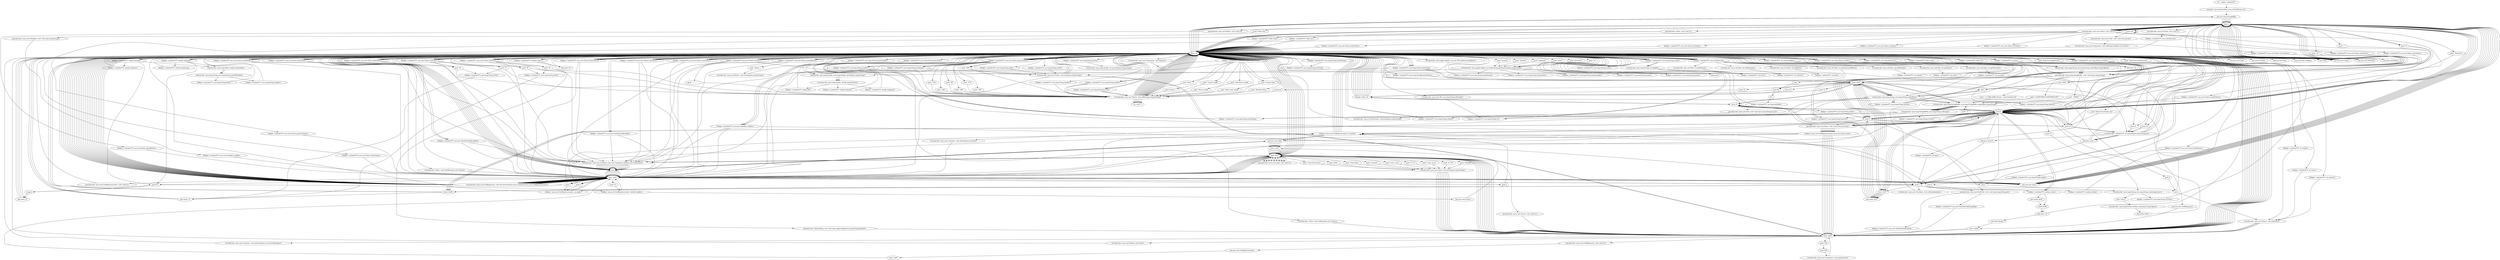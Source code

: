 digraph "" {
    "r0 := @this: cylinder075"
    "staticget <java.lang.System: java.io.PrintStream out>"
    "r0 := @this: cylinder075"->"staticget <java.lang.System: java.io.PrintStream out>";
    "new java.lang.StringBuffer"
    "staticget <java.lang.System: java.io.PrintStream out>"->"new java.lang.StringBuffer";
    "dup1.r"
    "new java.lang.StringBuffer"->"dup1.r";
    "load.r r0"
    "dup1.r"->"load.r r0";
    "fieldget <cylinder075: java.lang.String versStr>"
    "load.r r0"->"fieldget <cylinder075: java.lang.String versStr>";
    "staticinvoke <java.lang.String: java.lang.String valueOf(java.lang.Object)>"
    "fieldget <cylinder075: java.lang.String versStr>"->"staticinvoke <java.lang.String: java.lang.String valueOf(java.lang.Object)>";
    "specialinvoke <java.lang.StringBuffer: void <init>(java.lang.String)>"
    "staticinvoke <java.lang.String: java.lang.String valueOf(java.lang.Object)>"->"specialinvoke <java.lang.StringBuffer: void <init>(java.lang.String)>";
    "push \"  (c) 2006-2008 J.Giesen - www.GeoAstro.de\""
    "specialinvoke <java.lang.StringBuffer: void <init>(java.lang.String)>"->"push \"  (c) 2006-2008 J.Giesen - www.GeoAstro.de\"";
    "virtualinvoke <java.lang.StringBuffer: java.lang.StringBuffer append(java.lang.String)>"
    "push \"  (c) 2006-2008 J.Giesen - www.GeoAstro.de\""->"virtualinvoke <java.lang.StringBuffer: java.lang.StringBuffer append(java.lang.String)>";
    "virtualinvoke <java.lang.StringBuffer: java.lang.String toString()>"
    "virtualinvoke <java.lang.StringBuffer: java.lang.StringBuffer append(java.lang.String)>"->"virtualinvoke <java.lang.StringBuffer: java.lang.String toString()>";
    "virtualinvoke <java.io.PrintStream: void println(java.lang.String)>"
    "virtualinvoke <java.lang.StringBuffer: java.lang.String toString()>"->"virtualinvoke <java.io.PrintStream: void println(java.lang.String)>";
    "virtualinvoke <java.io.PrintStream: void println(java.lang.String)>"->"load.r r0";
    "new java.awt.Color"
    "load.r r0"->"new java.awt.Color";
    "new java.awt.Color"->"dup1.r";
    "push 255"
    "dup1.r"->"push 255";
    "push 255"->"push 255";
    "push 255"->"push 255";
    "specialinvoke <java.awt.Color: void <init>(int,int,int)>"
    "push 255"->"specialinvoke <java.awt.Color: void <init>(int,int,int)>";
    "virtualinvoke <java.awt.Component: void setBackground(java.awt.Color)>"
    "specialinvoke <java.awt.Color: void <init>(int,int,int)>"->"virtualinvoke <java.awt.Component: void setBackground(java.awt.Color)>";
    "virtualinvoke <java.awt.Component: void setBackground(java.awt.Color)>"->"load.r r0";
    "load.r r0"->"load.r r0";
    "push \"location\""
    "load.r r0"->"push \"location\"";
    "virtualinvoke <java.applet.Applet: java.lang.String getParameter(java.lang.String)>"
    "push \"location\""->"virtualinvoke <java.applet.Applet: java.lang.String getParameter(java.lang.String)>";
    "fieldput <cylinder075: java.lang.String homeString>"
    "virtualinvoke <java.applet.Applet: java.lang.String getParameter(java.lang.String)>"->"fieldput <cylinder075: java.lang.String homeString>";
    "fieldput <cylinder075: java.lang.String homeString>"->"load.r r0";
    "load.r r0"->"load.r r0";
    "push \"latitude\""
    "load.r r0"->"push \"latitude\"";
    "push \"latitude\""->"virtualinvoke <java.applet.Applet: java.lang.String getParameter(java.lang.String)>";
    "fieldput <cylinder075: java.lang.String homeLatStr>"
    "virtualinvoke <java.applet.Applet: java.lang.String getParameter(java.lang.String)>"->"fieldput <cylinder075: java.lang.String homeLatStr>";
    "fieldput <cylinder075: java.lang.String homeLatStr>"->"load.r r0";
    "load.r r0"->"load.r r0";
    "push \"longitude\""
    "load.r r0"->"push \"longitude\"";
    "push \"longitude\""->"virtualinvoke <java.applet.Applet: java.lang.String getParameter(java.lang.String)>";
    "fieldput <cylinder075: java.lang.String homeLongStr>"
    "virtualinvoke <java.applet.Applet: java.lang.String getParameter(java.lang.String)>"->"fieldput <cylinder075: java.lang.String homeLongStr>";
    "fieldput <cylinder075: java.lang.String homeLongStr>"->"load.r r0";
    "load.r r0"->"load.r r0";
    "push \"w\""
    "load.r r0"->"push \"w\"";
    "push \"w\""->"virtualinvoke <java.applet.Applet: java.lang.String getParameter(java.lang.String)>";
    "staticinvoke <java.lang.Double: java.lang.Double valueOf(java.lang.String)>"
    "virtualinvoke <java.applet.Applet: java.lang.String getParameter(java.lang.String)>"->"staticinvoke <java.lang.Double: java.lang.Double valueOf(java.lang.String)>";
    "virtualinvoke <java.lang.Double: double doubleValue()>"
    "staticinvoke <java.lang.Double: java.lang.Double valueOf(java.lang.String)>"->"virtualinvoke <java.lang.Double: double doubleValue()>";
    "fieldput <cylinder075: double DX>"
    "virtualinvoke <java.lang.Double: double doubleValue()>"->"fieldput <cylinder075: double DX>";
    "fieldput <cylinder075: double DX>"->"load.r r0";
    "load.r r0"->"load.r r0";
    "virtualinvoke <java.applet.Applet: java.net.URL getDocumentBase()>"
    "load.r r0"->"virtualinvoke <java.applet.Applet: java.net.URL getDocumentBase()>";
    "virtualinvoke <java.net.URL: java.lang.String toString()>"
    "virtualinvoke <java.applet.Applet: java.net.URL getDocumentBase()>"->"virtualinvoke <java.net.URL: java.lang.String toString()>";
    "fieldput <cylinder075: java.lang.String str>"
    "virtualinvoke <java.net.URL: java.lang.String toString()>"->"fieldput <cylinder075: java.lang.String str>";
    "fieldput <cylinder075: java.lang.String str>"->"load.r r0";
    "load.r r0"->"new java.lang.StringBuffer";
    "new java.lang.StringBuffer"->"dup1.r";
    "dup1.r"->"load.r r0";
    "fieldget <cylinder075: java.lang.String str>"
    "load.r r0"->"fieldget <cylinder075: java.lang.String str>";
    "fieldget <cylinder075: java.lang.String str>"->"staticinvoke <java.lang.String: java.lang.String valueOf(java.lang.Object)>";
    "staticinvoke <java.lang.String: java.lang.String valueOf(java.lang.Object)>"->"specialinvoke <java.lang.StringBuffer: void <init>(java.lang.String)>";
    "push \"1234567890123456789012345\""
    "specialinvoke <java.lang.StringBuffer: void <init>(java.lang.String)>"->"push \"1234567890123456789012345\"";
    "push \"1234567890123456789012345\""->"virtualinvoke <java.lang.StringBuffer: java.lang.StringBuffer append(java.lang.String)>";
    "virtualinvoke <java.lang.StringBuffer: java.lang.StringBuffer append(java.lang.String)>"->"virtualinvoke <java.lang.StringBuffer: java.lang.String toString()>";
    "virtualinvoke <java.lang.StringBuffer: java.lang.String toString()>"->"fieldput <cylinder075: java.lang.String str>";
    "fieldput <cylinder075: java.lang.String str>"->"load.r r0";
    "load.r r0"->"load.r r0";
    "load.r r0"->"fieldget <cylinder075: java.lang.String str>";
    "push 0"
    "fieldget <cylinder075: java.lang.String str>"->"push 0";
    "push 27"
    "push 0"->"push 27";
    "virtualinvoke <java.lang.String: java.lang.String substring(int,int)>"
    "push 27"->"virtualinvoke <java.lang.String: java.lang.String substring(int,int)>";
    "fieldput <cylinder075: java.lang.String wwwStr>"
    "virtualinvoke <java.lang.String: java.lang.String substring(int,int)>"->"fieldput <cylinder075: java.lang.String wwwStr>";
    "fieldput <cylinder075: java.lang.String wwwStr>"->"load.r r0";
    "new java.util.Date"
    "load.r r0"->"new java.util.Date";
    "new java.util.Date"->"dup1.r";
    "specialinvoke <java.util.Date: void <init>()>"
    "dup1.r"->"specialinvoke <java.util.Date: void <init>()>";
    "fieldput <cylinder075: java.util.Date dat>"
    "specialinvoke <java.util.Date: void <init>()>"->"fieldput <cylinder075: java.util.Date dat>";
    "fieldput <cylinder075: java.util.Date dat>"->"load.r r0";
    "load.r r0"->"load.r r0";
    "fieldget <cylinder075: java.util.Date dat>"
    "load.r r0"->"fieldget <cylinder075: java.util.Date dat>";
    "virtualinvoke <java.util.Date: int getHours()>"
    "fieldget <cylinder075: java.util.Date dat>"->"virtualinvoke <java.util.Date: int getHours()>";
    "fieldput <cylinder075: int hours>"
    "virtualinvoke <java.util.Date: int getHours()>"->"fieldput <cylinder075: int hours>";
    "fieldput <cylinder075: int hours>"->"load.r r0";
    "load.r r0"->"load.r r0";
    "load.r r0"->"fieldget <cylinder075: java.util.Date dat>";
    "virtualinvoke <java.util.Date: int getMinutes()>"
    "fieldget <cylinder075: java.util.Date dat>"->"virtualinvoke <java.util.Date: int getMinutes()>";
    "fieldput <cylinder075: int minutes>"
    "virtualinvoke <java.util.Date: int getMinutes()>"->"fieldput <cylinder075: int minutes>";
    "fieldput <cylinder075: int minutes>"->"load.r r0";
    "load.r r0"->"load.r r0";
    "load.r r0"->"fieldget <cylinder075: java.util.Date dat>";
    "virtualinvoke <java.util.Date: int getDate()>"
    "fieldget <cylinder075: java.util.Date dat>"->"virtualinvoke <java.util.Date: int getDate()>";
    "fieldput <cylinder075: int date>"
    "virtualinvoke <java.util.Date: int getDate()>"->"fieldput <cylinder075: int date>";
    "fieldput <cylinder075: int date>"->"load.r r0";
    "load.r r0"->"load.r r0";
    "load.r r0"->"fieldget <cylinder075: java.util.Date dat>";
    "virtualinvoke <java.util.Date: int getMonth()>"
    "fieldget <cylinder075: java.util.Date dat>"->"virtualinvoke <java.util.Date: int getMonth()>";
    "fieldput <cylinder075: int month>"
    "virtualinvoke <java.util.Date: int getMonth()>"->"fieldput <cylinder075: int month>";
    "fieldput <cylinder075: int month>"->"load.r r0";
    "load.r r0"->"load.r r0";
    "load.r r0"->"fieldget <cylinder075: java.util.Date dat>";
    "virtualinvoke <java.util.Date: int getYear()>"
    "fieldget <cylinder075: java.util.Date dat>"->"virtualinvoke <java.util.Date: int getYear()>";
    "fieldput <cylinder075: int year>"
    "virtualinvoke <java.util.Date: int getYear()>"->"fieldput <cylinder075: int year>";
    "fieldput <cylinder075: int year>"->"load.r r0";
    "load.r r0"->"load.r r0";
    "load.r r0"->"fieldget <cylinder075: java.util.Date dat>";
    "virtualinvoke <java.util.Date: int getSeconds()>"
    "fieldget <cylinder075: java.util.Date dat>"->"virtualinvoke <java.util.Date: int getSeconds()>";
    "fieldput <cylinder075: int seconds>"
    "virtualinvoke <java.util.Date: int getSeconds()>"->"fieldput <cylinder075: int seconds>";
    "new java.awt.GridBagLayout"
    "fieldput <cylinder075: int seconds>"->"new java.awt.GridBagLayout";
    "store.r $r46"
    "new java.awt.GridBagLayout"->"store.r $r46";
    "load.r $r46"
    "store.r $r46"->"load.r $r46";
    "specialinvoke <java.awt.GridBagLayout: void <init>()>"
    "load.r $r46"->"specialinvoke <java.awt.GridBagLayout: void <init>()>";
    "new java.awt.GridBagConstraints"
    "specialinvoke <java.awt.GridBagLayout: void <init>()>"->"new java.awt.GridBagConstraints";
    "store.r $r47"
    "new java.awt.GridBagConstraints"->"store.r $r47";
    "load.r $r47"
    "store.r $r47"->"load.r $r47";
    "specialinvoke <java.awt.GridBagConstraints: void <init>()>"
    "load.r $r47"->"specialinvoke <java.awt.GridBagConstraints: void <init>()>";
    "specialinvoke <java.awt.GridBagConstraints: void <init>()>"->"load.r r0";
    "load.r r0"->"load.r $r46";
    "virtualinvoke <java.awt.Container: void setLayout(java.awt.LayoutManager)>"
    "load.r $r46"->"virtualinvoke <java.awt.Container: void setLayout(java.awt.LayoutManager)>";
    "virtualinvoke <java.awt.Container: void setLayout(java.awt.LayoutManager)>"->"load.r r0";
    "load.r r0"->"load.r r0";
    "load.r r0"->"fieldget <cylinder075: java.util.Date dat>";
    "virtualinvoke <java.util.Date: int getTimezoneOffset()>"
    "fieldget <cylinder075: java.util.Date dat>"->"virtualinvoke <java.util.Date: int getTimezoneOffset()>";
    "neg.i"
    "virtualinvoke <java.util.Date: int getTimezoneOffset()>"->"neg.i";
    "push 60"
    "neg.i"->"push 60";
    "div.i"
    "push 60"->"div.i";
    "fieldput <cylinder075: int timezoneoffset>"
    "div.i"->"fieldput <cylinder075: int timezoneoffset>";
    "fieldput <cylinder075: int timezoneoffset>"->"load.r r0";
    "load.r r0"->"load.r r0";
    "fieldget <cylinder075: int timezoneoffset>"
    "load.r r0"->"fieldget <cylinder075: int timezoneoffset>";
    "staticinvoke <java.lang.String: java.lang.String valueOf(int)>"
    "fieldget <cylinder075: int timezoneoffset>"->"staticinvoke <java.lang.String: java.lang.String valueOf(int)>";
    "fieldput <cylinder075: java.lang.String timeString>"
    "staticinvoke <java.lang.String: java.lang.String valueOf(int)>"->"fieldput <cylinder075: java.lang.String timeString>";
    "fieldput <cylinder075: java.lang.String timeString>"->"load.r r0";
    "load.r r0"->"fieldget <cylinder075: int timezoneoffset>";
    "ifle load.r r0"
    "fieldget <cylinder075: int timezoneoffset>"->"ifle load.r r0";
    "ifle load.r r0"->"load.r r0";
    "load.r r0"->"new java.lang.StringBuffer";
    "new java.lang.StringBuffer"->"dup1.r";
    "push \"+\""
    "dup1.r"->"push \"+\"";
    "push \"+\""->"specialinvoke <java.lang.StringBuffer: void <init>(java.lang.String)>";
    "specialinvoke <java.lang.StringBuffer: void <init>(java.lang.String)>"->"load.r r0";
    "fieldget <cylinder075: java.lang.String timeString>"
    "load.r r0"->"fieldget <cylinder075: java.lang.String timeString>";
    "fieldget <cylinder075: java.lang.String timeString>"->"virtualinvoke <java.lang.StringBuffer: java.lang.StringBuffer append(java.lang.String)>";
    "virtualinvoke <java.lang.StringBuffer: java.lang.StringBuffer append(java.lang.String)>"->"virtualinvoke <java.lang.StringBuffer: java.lang.String toString()>";
    "virtualinvoke <java.lang.StringBuffer: java.lang.String toString()>"->"fieldput <cylinder075: java.lang.String timeString>";
    "fieldput <cylinder075: java.lang.String timeString>"->"load.r r0";
    "load.r r0"->"new java.lang.StringBuffer";
    "new java.lang.StringBuffer"->"dup1.r";
    "push \"UT \""
    "dup1.r"->"push \"UT \"";
    "push \"UT \""->"specialinvoke <java.lang.StringBuffer: void <init>(java.lang.String)>";
    "specialinvoke <java.lang.StringBuffer: void <init>(java.lang.String)>"->"load.r r0";
    "load.r r0"->"fieldget <cylinder075: java.lang.String timeString>";
    "fieldget <cylinder075: java.lang.String timeString>"->"virtualinvoke <java.lang.StringBuffer: java.lang.StringBuffer append(java.lang.String)>";
    "push \" h\""
    "virtualinvoke <java.lang.StringBuffer: java.lang.StringBuffer append(java.lang.String)>"->"push \" h\"";
    "push \" h\""->"virtualinvoke <java.lang.StringBuffer: java.lang.StringBuffer append(java.lang.String)>";
    "virtualinvoke <java.lang.StringBuffer: java.lang.StringBuffer append(java.lang.String)>"->"virtualinvoke <java.lang.StringBuffer: java.lang.String toString()>";
    "virtualinvoke <java.lang.StringBuffer: java.lang.String toString()>"->"fieldput <cylinder075: java.lang.String timeString>";
    "fieldput <cylinder075: java.lang.String timeString>"->"load.r r0";
    "new java.awt.Font"
    "load.r r0"->"new java.awt.Font";
    "new java.awt.Font"->"dup1.r";
    "push \"Helvetica\""
    "dup1.r"->"push \"Helvetica\"";
    "push \"Helvetica\""->"push 0";
    "push 10"
    "push 0"->"push 10";
    "specialinvoke <java.awt.Font: void <init>(java.lang.String,int,int)>"
    "push 10"->"specialinvoke <java.awt.Font: void <init>(java.lang.String,int,int)>";
    "virtualinvoke <java.awt.Container: void setFont(java.awt.Font)>"
    "specialinvoke <java.awt.Font: void <init>(java.lang.String,int,int)>"->"virtualinvoke <java.awt.Container: void setFont(java.awt.Font)>";
    "virtualinvoke <java.awt.Container: void setFont(java.awt.Font)>"->"load.r $r47";
    "push 0.0"
    "load.r $r47"->"push 0.0";
    "fieldput <java.awt.GridBagConstraints: double weighty>"
    "push 0.0"->"fieldput <java.awt.GridBagConstraints: double weighty>";
    "fieldput <java.awt.GridBagConstraints: double weighty>"->"load.r $r47";
    "new java.awt.Insets"
    "load.r $r47"->"new java.awt.Insets";
    "new java.awt.Insets"->"dup1.r";
    "push 5"
    "dup1.r"->"push 5";
    "push 20"
    "push 5"->"push 20";
    "push 20"->"push 0";
    "push 0"->"push 0";
    "specialinvoke <java.awt.Insets: void <init>(int,int,int,int)>"
    "push 0"->"specialinvoke <java.awt.Insets: void <init>(int,int,int,int)>";
    "fieldput <java.awt.GridBagConstraints: java.awt.Insets insets>"
    "specialinvoke <java.awt.Insets: void <init>(int,int,int,int)>"->"fieldput <java.awt.GridBagConstraints: java.awt.Insets insets>";
    "new java.awt.Label"
    "fieldput <java.awt.GridBagConstraints: java.awt.Insets insets>"->"new java.awt.Label";
    "store.r $r57"
    "new java.awt.Label"->"store.r $r57";
    "load.r $r57"
    "store.r $r57"->"load.r $r57";
    "specialinvoke <java.awt.Label: void <init>()>"
    "load.r $r57"->"specialinvoke <java.awt.Label: void <init>()>";
    "specialinvoke <java.awt.Label: void <init>()>"->"load.r $r57";
    "push \"Time Zone\""
    "load.r $r57"->"push \"Time Zone\"";
    "virtualinvoke <java.awt.Label: void setText(java.lang.String)>"
    "push \"Time Zone\""->"virtualinvoke <java.awt.Label: void setText(java.lang.String)>";
    "virtualinvoke <java.awt.Label: void setText(java.lang.String)>"->"load.r $r46";
    "load.r $r46"->"load.r $r57";
    "load.r $r57"->"load.r $r47";
    "virtualinvoke <java.awt.GridBagLayout: void setConstraints(java.awt.Component,java.awt.GridBagConstraints)>"
    "load.r $r47"->"virtualinvoke <java.awt.GridBagLayout: void setConstraints(java.awt.Component,java.awt.GridBagConstraints)>";
    "virtualinvoke <java.awt.GridBagLayout: void setConstraints(java.awt.Component,java.awt.GridBagConstraints)>"->"load.r r0";
    "load.r r0"->"load.r $r57";
    "virtualinvoke <java.awt.Container: java.awt.Component add(java.awt.Component)>"
    "load.r $r57"->"virtualinvoke <java.awt.Container: java.awt.Component add(java.awt.Component)>";
    "pop"
    "virtualinvoke <java.awt.Container: java.awt.Component add(java.awt.Component)>"->"pop";
    "pop"->"load.r $r47";
    "load.r $r47"->"new java.awt.Insets";
    "new java.awt.Insets"->"dup1.r";
    "dup1.r"->"push 5";
    "push 5"->"push 0";
    "push 0"->"push 0";
    "push 0"->"push 0";
    "push 0"->"specialinvoke <java.awt.Insets: void <init>(int,int,int,int)>";
    "specialinvoke <java.awt.Insets: void <init>(int,int,int,int)>"->"fieldput <java.awt.GridBagConstraints: java.awt.Insets insets>";
    "fieldput <java.awt.GridBagConstraints: java.awt.Insets insets>"->"new java.awt.Label";
    "new java.awt.Label"->"store.r $r57";
    "store.r $r57"->"load.r $r57";
    "load.r $r57"->"specialinvoke <java.awt.Label: void <init>()>";
    "specialinvoke <java.awt.Label: void <init>()>"->"load.r $r57";
    "push \"Location\""
    "load.r $r57"->"push \"Location\"";
    "push \"Location\""->"virtualinvoke <java.awt.Label: void setText(java.lang.String)>";
    "virtualinvoke <java.awt.Label: void setText(java.lang.String)>"->"load.r $r46";
    "load.r $r46"->"load.r $r57";
    "load.r $r57"->"load.r $r47";
    "load.r $r47"->"virtualinvoke <java.awt.GridBagLayout: void setConstraints(java.awt.Component,java.awt.GridBagConstraints)>";
    "virtualinvoke <java.awt.GridBagLayout: void setConstraints(java.awt.Component,java.awt.GridBagConstraints)>"->"load.r r0";
    "load.r r0"->"load.r $r57";
    "load.r $r57"->"virtualinvoke <java.awt.Container: java.awt.Component add(java.awt.Component)>";
    "virtualinvoke <java.awt.Container: java.awt.Component add(java.awt.Component)>"->"pop";
    "pop"->"new java.awt.Label";
    "new java.awt.Label"->"store.r $r57";
    "store.r $r57"->"load.r $r57";
    "load.r $r57"->"specialinvoke <java.awt.Label: void <init>()>";
    "specialinvoke <java.awt.Label: void <init>()>"->"load.r $r57";
    "push \"Latit. xx.xx\""
    "load.r $r57"->"push \"Latit. xx.xx\"";
    "push \"Latit. xx.xx\""->"virtualinvoke <java.awt.Label: void setText(java.lang.String)>";
    "virtualinvoke <java.awt.Label: void setText(java.lang.String)>"->"load.r $r46";
    "load.r $r46"->"load.r $r57";
    "load.r $r57"->"load.r $r47";
    "load.r $r47"->"virtualinvoke <java.awt.GridBagLayout: void setConstraints(java.awt.Component,java.awt.GridBagConstraints)>";
    "virtualinvoke <java.awt.GridBagLayout: void setConstraints(java.awt.Component,java.awt.GridBagConstraints)>"->"load.r r0";
    "load.r r0"->"load.r $r57";
    "load.r $r57"->"virtualinvoke <java.awt.Container: java.awt.Component add(java.awt.Component)>";
    "virtualinvoke <java.awt.Container: java.awt.Component add(java.awt.Component)>"->"pop";
    "pop"->"new java.awt.Label";
    "new java.awt.Label"->"store.r $r57";
    "store.r $r57"->"load.r $r57";
    "load.r $r57"->"specialinvoke <java.awt.Label: void <init>()>";
    "specialinvoke <java.awt.Label: void <init>()>"->"load.r $r57";
    "push \"N / S\""
    "load.r $r57"->"push \"N / S\"";
    "push \"N / S\""->"virtualinvoke <java.awt.Label: void setText(java.lang.String)>";
    "virtualinvoke <java.awt.Label: void setText(java.lang.String)>"->"load.r $r46";
    "load.r $r46"->"load.r $r57";
    "load.r $r57"->"load.r $r47";
    "load.r $r47"->"virtualinvoke <java.awt.GridBagLayout: void setConstraints(java.awt.Component,java.awt.GridBagConstraints)>";
    "virtualinvoke <java.awt.GridBagLayout: void setConstraints(java.awt.Component,java.awt.GridBagConstraints)>"->"load.r r0";
    "load.r r0"->"load.r $r57";
    "load.r $r57"->"virtualinvoke <java.awt.Container: java.awt.Component add(java.awt.Component)>";
    "virtualinvoke <java.awt.Container: java.awt.Component add(java.awt.Component)>"->"pop";
    "pop"->"new java.awt.Label";
    "new java.awt.Label"->"store.r $r57";
    "store.r $r57"->"load.r $r57";
    "load.r $r57"->"specialinvoke <java.awt.Label: void <init>()>";
    "specialinvoke <java.awt.Label: void <init>()>"->"load.r $r57";
    "push \"Long. xx.xx\""
    "load.r $r57"->"push \"Long. xx.xx\"";
    "push \"Long. xx.xx\""->"virtualinvoke <java.awt.Label: void setText(java.lang.String)>";
    "virtualinvoke <java.awt.Label: void setText(java.lang.String)>"->"load.r $r46";
    "load.r $r46"->"load.r $r57";
    "load.r $r57"->"load.r $r47";
    "load.r $r47"->"virtualinvoke <java.awt.GridBagLayout: void setConstraints(java.awt.Component,java.awt.GridBagConstraints)>";
    "virtualinvoke <java.awt.GridBagLayout: void setConstraints(java.awt.Component,java.awt.GridBagConstraints)>"->"load.r r0";
    "load.r r0"->"load.r $r57";
    "load.r $r57"->"virtualinvoke <java.awt.Container: java.awt.Component add(java.awt.Component)>";
    "virtualinvoke <java.awt.Container: java.awt.Component add(java.awt.Component)>"->"pop";
    "pop"->"new java.awt.Label";
    "new java.awt.Label"->"store.r $r57";
    "store.r $r57"->"load.r $r57";
    "load.r $r57"->"specialinvoke <java.awt.Label: void <init>()>";
    "specialinvoke <java.awt.Label: void <init>()>"->"load.r $r57";
    "push \"E / W\""
    "load.r $r57"->"push \"E / W\"";
    "push \"E / W\""->"virtualinvoke <java.awt.Label: void setText(java.lang.String)>";
    "virtualinvoke <java.awt.Label: void setText(java.lang.String)>"->"load.r $r46";
    "load.r $r46"->"load.r $r57";
    "load.r $r57"->"load.r $r47";
    "load.r $r47"->"virtualinvoke <java.awt.GridBagLayout: void setConstraints(java.awt.Component,java.awt.GridBagConstraints)>";
    "virtualinvoke <java.awt.GridBagLayout: void setConstraints(java.awt.Component,java.awt.GridBagConstraints)>"->"load.r r0";
    "load.r r0"->"load.r $r57";
    "load.r $r57"->"virtualinvoke <java.awt.Container: java.awt.Component add(java.awt.Component)>";
    "virtualinvoke <java.awt.Container: java.awt.Component add(java.awt.Component)>"->"pop";
    "pop"->"load.r r0";
    "new java.awt.Checkbox"
    "load.r r0"->"new java.awt.Checkbox";
    "new java.awt.Checkbox"->"dup1.r";
    "push \"Show Sun\""
    "dup1.r"->"push \"Show Sun\"";
    "specialinvoke <java.awt.Checkbox: void <init>(java.lang.String)>"
    "push \"Show Sun\""->"specialinvoke <java.awt.Checkbox: void <init>(java.lang.String)>";
    "fieldput <cylinder075: java.awt.Checkbox sunBox>"
    "specialinvoke <java.awt.Checkbox: void <init>(java.lang.String)>"->"fieldput <cylinder075: java.awt.Checkbox sunBox>";
    "fieldput <cylinder075: java.awt.Checkbox sunBox>"->"load.r $r47";
    "load.r $r47"->"new java.awt.Insets";
    "new java.awt.Insets"->"dup1.r";
    "dup1.r"->"push 5";
    "push 5"->"push 0";
    "push 0"->"push 0";
    "push 0"->"push 5";
    "push 5"->"specialinvoke <java.awt.Insets: void <init>(int,int,int,int)>";
    "specialinvoke <java.awt.Insets: void <init>(int,int,int,int)>"->"fieldput <java.awt.GridBagConstraints: java.awt.Insets insets>";
    "fieldput <java.awt.GridBagConstraints: java.awt.Insets insets>"->"load.r $r46";
    "load.r $r46"->"load.r r0";
    "fieldget <cylinder075: java.awt.Checkbox sunBox>"
    "load.r r0"->"fieldget <cylinder075: java.awt.Checkbox sunBox>";
    "fieldget <cylinder075: java.awt.Checkbox sunBox>"->"load.r $r47";
    "load.r $r47"->"virtualinvoke <java.awt.GridBagLayout: void setConstraints(java.awt.Component,java.awt.GridBagConstraints)>";
    "virtualinvoke <java.awt.GridBagLayout: void setConstraints(java.awt.Component,java.awt.GridBagConstraints)>"->"load.r r0";
    "load.r r0"->"fieldget <cylinder075: java.awt.Checkbox sunBox>";
    "push 1"
    "fieldget <cylinder075: java.awt.Checkbox sunBox>"->"push 1";
    "virtualinvoke <java.awt.Checkbox: void setState(boolean)>"
    "push 1"->"virtualinvoke <java.awt.Checkbox: void setState(boolean)>";
    "virtualinvoke <java.awt.Checkbox: void setState(boolean)>"->"load.r r0";
    "load.r r0"->"load.r r0";
    "load.r r0"->"fieldget <cylinder075: java.awt.Checkbox sunBox>";
    "fieldget <cylinder075: java.awt.Checkbox sunBox>"->"virtualinvoke <java.awt.Container: java.awt.Component add(java.awt.Component)>";
    "virtualinvoke <java.awt.Container: java.awt.Component add(java.awt.Component)>"->"pop";
    "pop"->"new java.awt.Label";
    "new java.awt.Label"->"store.r $r57";
    "store.r $r57"->"load.r $r57";
    "load.r $r57"->"specialinvoke <java.awt.Label: void <init>()>";
    "specialinvoke <java.awt.Label: void <init>()>"->"load.r $r57";
    "push \"Gnomon\""
    "load.r $r57"->"push \"Gnomon\"";
    "push \"Gnomon\""->"virtualinvoke <java.awt.Label: void setText(java.lang.String)>";
    "virtualinvoke <java.awt.Label: void setText(java.lang.String)>"->"load.r $r46";
    "load.r $r46"->"load.r $r57";
    "load.r $r57"->"load.r $r47";
    "load.r $r47"->"virtualinvoke <java.awt.GridBagLayout: void setConstraints(java.awt.Component,java.awt.GridBagConstraints)>";
    "virtualinvoke <java.awt.GridBagLayout: void setConstraints(java.awt.Component,java.awt.GridBagConstraints)>"->"load.r r0";
    "load.r r0"->"load.r $r57";
    "load.r $r57"->"virtualinvoke <java.awt.Container: java.awt.Component add(java.awt.Component)>";
    "virtualinvoke <java.awt.Container: java.awt.Component add(java.awt.Component)>"->"pop";
    "pop"->"load.r $r47";
    "load.r $r47"->"push 1";
    "fieldput <java.awt.GridBagConstraints: int gridy>"
    "push 1"->"fieldput <java.awt.GridBagConstraints: int gridy>";
    "fieldput <java.awt.GridBagConstraints: int gridy>"->"load.r r0";
    "new Seloc"
    "load.r r0"->"new Seloc";
    "new Seloc"->"dup1.r";
    "specialinvoke <Seloc: void <init>()>"
    "dup1.r"->"specialinvoke <Seloc: void <init>()>";
    "fieldput <cylinder075: Seloc time>"
    "specialinvoke <Seloc: void <init>()>"->"fieldput <cylinder075: Seloc time>";
    "fieldput <cylinder075: Seloc time>"->"load.r r0";
    "new java.awt.Choice"
    "load.r r0"->"new java.awt.Choice";
    "new java.awt.Choice"->"dup1.r";
    "specialinvoke <java.awt.Choice: void <init>()>"
    "dup1.r"->"specialinvoke <java.awt.Choice: void <init>()>";
    "fieldput <cylinder075: java.awt.Choice timeChoice>"
    "specialinvoke <java.awt.Choice: void <init>()>"->"fieldput <cylinder075: java.awt.Choice timeChoice>";
    "fieldput <cylinder075: java.awt.Choice timeChoice>"->"load.r r0";
    "fieldget <cylinder075: Seloc time>"
    "load.r r0"->"fieldget <cylinder075: Seloc time>";
    "fieldget <cylinder075: Seloc time>"->"load.r r0";
    "fieldget <cylinder075: java.awt.Choice timeChoice>"
    "load.r r0"->"fieldget <cylinder075: java.awt.Choice timeChoice>";
    "virtualinvoke <Seloc: void timeMenu(java.awt.Choice)>"
    "fieldget <cylinder075: java.awt.Choice timeChoice>"->"virtualinvoke <Seloc: void timeMenu(java.awt.Choice)>";
    "virtualinvoke <Seloc: void timeMenu(java.awt.Choice)>"->"load.r $r47";
    "load.r $r47"->"new java.awt.Insets";
    "new java.awt.Insets"->"dup1.r";
    "dup1.r"->"push 0";
    "push 0"->"push 20";
    "push 20"->"push 0";
    "push 0"->"push 0";
    "push 0"->"specialinvoke <java.awt.Insets: void <init>(int,int,int,int)>";
    "specialinvoke <java.awt.Insets: void <init>(int,int,int,int)>"->"fieldput <java.awt.GridBagConstraints: java.awt.Insets insets>";
    "fieldput <java.awt.GridBagConstraints: java.awt.Insets insets>"->"load.r $r46";
    "load.r $r46"->"load.r r0";
    "load.r r0"->"fieldget <cylinder075: java.awt.Choice timeChoice>";
    "fieldget <cylinder075: java.awt.Choice timeChoice>"->"load.r $r47";
    "load.r $r47"->"virtualinvoke <java.awt.GridBagLayout: void setConstraints(java.awt.Component,java.awt.GridBagConstraints)>";
    "virtualinvoke <java.awt.GridBagLayout: void setConstraints(java.awt.Component,java.awt.GridBagConstraints)>"->"load.r r0";
    "load.r r0"->"fieldget <cylinder075: java.awt.Choice timeChoice>";
    "fieldget <cylinder075: java.awt.Choice timeChoice>"->"load.r r0";
    "load.r r0"->"fieldget <cylinder075: java.lang.String timeString>";
    "virtualinvoke <java.awt.Choice: void select(java.lang.String)>"
    "fieldget <cylinder075: java.lang.String timeString>"->"virtualinvoke <java.awt.Choice: void select(java.lang.String)>";
    "virtualinvoke <java.awt.Choice: void select(java.lang.String)>"->"load.r r0";
    "load.r r0"->"load.r r0";
    "load.r r0"->"fieldget <cylinder075: java.awt.Choice timeChoice>";
    "fieldget <cylinder075: java.awt.Choice timeChoice>"->"virtualinvoke <java.awt.Container: java.awt.Component add(java.awt.Component)>";
    "virtualinvoke <java.awt.Container: java.awt.Component add(java.awt.Component)>"->"pop";
    "pop"->"load.r $r47";
    "load.r $r47"->"new java.awt.Insets";
    "new java.awt.Insets"->"dup1.r";
    "dup1.r"->"push 0";
    "push 0"->"push 10";
    "push 10"->"push 0";
    "push 0"->"push 0";
    "push 0"->"specialinvoke <java.awt.Insets: void <init>(int,int,int,int)>";
    "specialinvoke <java.awt.Insets: void <init>(int,int,int,int)>"->"fieldput <java.awt.GridBagConstraints: java.awt.Insets insets>";
    "fieldput <java.awt.GridBagConstraints: java.awt.Insets insets>"->"load.r r0";
    "load.r r0"->"new java.awt.Choice";
    "new java.awt.Choice"->"dup1.r";
    "dup1.r"->"specialinvoke <java.awt.Choice: void <init>()>";
    "fieldput <cylinder075: java.awt.Choice locChoice>"
    "specialinvoke <java.awt.Choice: void <init>()>"->"fieldput <cylinder075: java.awt.Choice locChoice>";
    "fieldput <cylinder075: java.awt.Choice locChoice>"->"load.r r0";
    "load.r r0"->"load.r r0";
    "fieldget <cylinder075: java.lang.String homeString>"
    "load.r r0"->"fieldget <cylinder075: java.lang.String homeString>";
    "fieldput <cylinder075: java.lang.String locString>"
    "fieldget <cylinder075: java.lang.String homeString>"->"fieldput <cylinder075: java.lang.String locString>";
    "fieldput <cylinder075: java.lang.String locString>"->"load.r r0";
    "fieldget <cylinder075: java.awt.Choice locChoice>"
    "load.r r0"->"fieldget <cylinder075: java.awt.Choice locChoice>";
    "fieldget <cylinder075: java.awt.Choice locChoice>"->"load.r r0";
    "fieldget <cylinder075: java.lang.String locString>"
    "load.r r0"->"fieldget <cylinder075: java.lang.String locString>";
    "virtualinvoke <java.awt.Choice: void addItem(java.lang.String)>"
    "fieldget <cylinder075: java.lang.String locString>"->"virtualinvoke <java.awt.Choice: void addItem(java.lang.String)>";
    "virtualinvoke <java.awt.Choice: void addItem(java.lang.String)>"->"load.r r0";
    "load.r r0"->"fieldget <cylinder075: java.awt.Choice locChoice>";
    "push \"---------------\""
    "fieldget <cylinder075: java.awt.Choice locChoice>"->"push \"---------------\"";
    "push \"---------------\""->"virtualinvoke <java.awt.Choice: void addItem(java.lang.String)>";
    "virtualinvoke <java.awt.Choice: void addItem(java.lang.String)>"->"load.r r0";
    "load.r r0"->"new Seloc";
    "new Seloc"->"dup1.r";
    "dup1.r"->"specialinvoke <Seloc: void <init>()>";
    "fieldput <cylinder075: Seloc loc>"
    "specialinvoke <Seloc: void <init>()>"->"fieldput <cylinder075: Seloc loc>";
    "fieldput <cylinder075: Seloc loc>"->"load.r r0";
    "fieldget <cylinder075: Seloc loc>"
    "load.r r0"->"fieldget <cylinder075: Seloc loc>";
    "fieldget <cylinder075: Seloc loc>"->"load.r r0";
    "load.r r0"->"fieldget <cylinder075: java.awt.Choice locChoice>";
    "virtualinvoke <Seloc: void locMenu(java.awt.Choice)>"
    "fieldget <cylinder075: java.awt.Choice locChoice>"->"virtualinvoke <Seloc: void locMenu(java.awt.Choice)>";
    "virtualinvoke <Seloc: void locMenu(java.awt.Choice)>"->"load.r $r46";
    "load.r $r46"->"load.r r0";
    "load.r r0"->"fieldget <cylinder075: java.awt.Choice locChoice>";
    "fieldget <cylinder075: java.awt.Choice locChoice>"->"load.r $r47";
    "load.r $r47"->"virtualinvoke <java.awt.GridBagLayout: void setConstraints(java.awt.Component,java.awt.GridBagConstraints)>";
    "virtualinvoke <java.awt.GridBagLayout: void setConstraints(java.awt.Component,java.awt.GridBagConstraints)>"->"load.r r0";
    "load.r r0"->"load.r r0";
    "load.r r0"->"fieldget <cylinder075: java.awt.Choice locChoice>";
    "fieldget <cylinder075: java.awt.Choice locChoice>"->"virtualinvoke <java.awt.Container: java.awt.Component add(java.awt.Component)>";
    "virtualinvoke <java.awt.Container: java.awt.Component add(java.awt.Component)>"->"pop";
    "pop"->"load.r r0";
    "load.r r0"->"fieldget <cylinder075: java.awt.Choice locChoice>";
    "fieldget <cylinder075: java.awt.Choice locChoice>"->"load.r r0";
    "load.r r0"->"fieldget <cylinder075: java.lang.String locString>";
    "fieldget <cylinder075: java.lang.String locString>"->"virtualinvoke <java.awt.Choice: void select(java.lang.String)>";
    "virtualinvoke <java.awt.Choice: void select(java.lang.String)>"->"load.r r0";
    "load.r r0"->"load.r r0";
    "fieldget <cylinder075: java.lang.String homeLatStr>"
    "load.r r0"->"fieldget <cylinder075: java.lang.String homeLatStr>";
    "fieldget <cylinder075: java.lang.String homeLatStr>"->"staticinvoke <java.lang.Double: java.lang.Double valueOf(java.lang.String)>";
    "staticinvoke <java.lang.Double: java.lang.Double valueOf(java.lang.String)>"->"virtualinvoke <java.lang.Double: double doubleValue()>";
    "fieldput <cylinder075: double latitude>"
    "virtualinvoke <java.lang.Double: double doubleValue()>"->"fieldput <cylinder075: double latitude>";
    "fieldput <cylinder075: double latitude>"->"load.r r0";
    "load.r r0"->"load.r r0";
    "fieldget <cylinder075: double latitude>"
    "load.r r0"->"fieldget <cylinder075: double latitude>";
    "fieldput <cylinder075: double homeLat>"
    "fieldget <cylinder075: double latitude>"->"fieldput <cylinder075: double homeLat>";
    "fieldput <cylinder075: double homeLat>"->"load.r r0";
    "load.r r0"->"fieldget <cylinder075: double latitude>";
    "fieldget <cylinder075: double latitude>"->"push 0.0";
    "cmpg.d"
    "push 0.0"->"cmpg.d";
    "ifge load.r r0"
    "cmpg.d"->"ifge load.r r0";
    "ifge load.r r0"->"load.r r0";
    "push \"S\""
    "load.r r0"->"push \"S\"";
    "fieldput <cylinder075: java.lang.String nsStr>"
    "push \"S\""->"fieldput <cylinder075: java.lang.String nsStr>";
    "goto load.r r0"
    "fieldput <cylinder075: java.lang.String nsStr>"->"goto load.r r0";
    "goto load.r r0"->"load.r r0";
    "load.r r0"->"load.r r0";
    "fieldget <cylinder075: java.lang.String homeLongStr>"
    "load.r r0"->"fieldget <cylinder075: java.lang.String homeLongStr>";
    "fieldget <cylinder075: java.lang.String homeLongStr>"->"staticinvoke <java.lang.Double: java.lang.Double valueOf(java.lang.String)>";
    "staticinvoke <java.lang.Double: java.lang.Double valueOf(java.lang.String)>"->"virtualinvoke <java.lang.Double: double doubleValue()>";
    "fieldput <cylinder075: double longitude>"
    "virtualinvoke <java.lang.Double: double doubleValue()>"->"fieldput <cylinder075: double longitude>";
    "fieldput <cylinder075: double longitude>"->"load.r r0";
    "load.r r0"->"load.r r0";
    "fieldget <cylinder075: double longitude>"
    "load.r r0"->"fieldget <cylinder075: double longitude>";
    "fieldput <cylinder075: double homeLong>"
    "fieldget <cylinder075: double longitude>"->"fieldput <cylinder075: double homeLong>";
    "fieldput <cylinder075: double homeLong>"->"load.r r0";
    "load.r r0"->"fieldget <cylinder075: double longitude>";
    "fieldget <cylinder075: double longitude>"->"push 0.0";
    "push 0.0"->"cmpg.d";
    "cmpg.d"->"ifge load.r r0";
    "ifge load.r r0"->"load.r r0";
    "push \"W\""
    "load.r r0"->"push \"W\"";
    "fieldput <cylinder075: java.lang.String ewStr>"
    "push \"W\""->"fieldput <cylinder075: java.lang.String ewStr>";
    "fieldput <cylinder075: java.lang.String ewStr>"->"goto load.r r0";
    "goto load.r r0"->"load.r r0";
    "load.r r0"->"load.r r0";
    "load.r r0"->"fieldget <cylinder075: double latitude>";
    "staticinvoke <java.lang.Math: double abs(double)>"
    "fieldget <cylinder075: double latitude>"->"staticinvoke <java.lang.Math: double abs(double)>";
    "staticinvoke <java.lang.String: java.lang.String valueOf(double)>"
    "staticinvoke <java.lang.Math: double abs(double)>"->"staticinvoke <java.lang.String: java.lang.String valueOf(double)>";
    "fieldput <cylinder075: java.lang.String latStr>"
    "staticinvoke <java.lang.String: java.lang.String valueOf(double)>"->"fieldput <cylinder075: java.lang.String latStr>";
    "fieldput <cylinder075: java.lang.String latStr>"->"load.r r0";
    "new java.awt.TextField"
    "load.r r0"->"new java.awt.TextField";
    "new java.awt.TextField"->"dup1.r";
    "dup1.r"->"load.r r0";
    "fieldget <cylinder075: java.lang.String latStr>"
    "load.r r0"->"fieldget <cylinder075: java.lang.String latStr>";
    "fieldget <cylinder075: java.lang.String latStr>"->"push 5";
    "specialinvoke <java.awt.TextField: void <init>(java.lang.String,int)>"
    "push 5"->"specialinvoke <java.awt.TextField: void <init>(java.lang.String,int)>";
    "fieldput <cylinder075: java.awt.TextField fieldLatDeg>"
    "specialinvoke <java.awt.TextField: void <init>(java.lang.String,int)>"->"fieldput <cylinder075: java.awt.TextField fieldLatDeg>";
    "fieldput <cylinder075: java.awt.TextField fieldLatDeg>"->"load.r $r46";
    "load.r $r46"->"load.r r0";
    "fieldget <cylinder075: java.awt.TextField fieldLatDeg>"
    "load.r r0"->"fieldget <cylinder075: java.awt.TextField fieldLatDeg>";
    "fieldget <cylinder075: java.awt.TextField fieldLatDeg>"->"load.r $r47";
    "load.r $r47"->"virtualinvoke <java.awt.GridBagLayout: void setConstraints(java.awt.Component,java.awt.GridBagConstraints)>";
    "virtualinvoke <java.awt.GridBagLayout: void setConstraints(java.awt.Component,java.awt.GridBagConstraints)>"->"load.r r0";
    "load.r r0"->"load.r r0";
    "load.r r0"->"fieldget <cylinder075: java.awt.TextField fieldLatDeg>";
    "fieldget <cylinder075: java.awt.TextField fieldLatDeg>"->"virtualinvoke <java.awt.Container: java.awt.Component add(java.awt.Component)>";
    "virtualinvoke <java.awt.Container: java.awt.Component add(java.awt.Component)>"->"pop";
    "pop"->"load.r r0";
    "load.r r0"->"new java.awt.Choice";
    "new java.awt.Choice"->"dup1.r";
    "dup1.r"->"specialinvoke <java.awt.Choice: void <init>()>";
    "fieldput <cylinder075: java.awt.Choice nsChoice>"
    "specialinvoke <java.awt.Choice: void <init>()>"->"fieldput <cylinder075: java.awt.Choice nsChoice>";
    "fieldput <cylinder075: java.awt.Choice nsChoice>"->"load.r r0";
    "fieldget <cylinder075: java.awt.Choice nsChoice>"
    "load.r r0"->"fieldget <cylinder075: java.awt.Choice nsChoice>";
    "push \"N\""
    "fieldget <cylinder075: java.awt.Choice nsChoice>"->"push \"N\"";
    "push \"N\""->"virtualinvoke <java.awt.Choice: void addItem(java.lang.String)>";
    "virtualinvoke <java.awt.Choice: void addItem(java.lang.String)>"->"load.r r0";
    "load.r r0"->"fieldget <cylinder075: java.awt.Choice nsChoice>";
    "fieldget <cylinder075: java.awt.Choice nsChoice>"->"push \"S\"";
    "push \"S\""->"virtualinvoke <java.awt.Choice: void addItem(java.lang.String)>";
    "virtualinvoke <java.awt.Choice: void addItem(java.lang.String)>"->"load.r r0";
    "load.r r0"->"fieldget <cylinder075: java.awt.Choice nsChoice>";
    "fieldget <cylinder075: java.awt.Choice nsChoice>"->"load.r r0";
    "fieldget <cylinder075: java.lang.String nsStr>"
    "load.r r0"->"fieldget <cylinder075: java.lang.String nsStr>";
    "fieldget <cylinder075: java.lang.String nsStr>"->"virtualinvoke <java.awt.Choice: void select(java.lang.String)>";
    "virtualinvoke <java.awt.Choice: void select(java.lang.String)>"->"load.r $r46";
    "load.r $r46"->"load.r r0";
    "load.r r0"->"fieldget <cylinder075: java.awt.Choice nsChoice>";
    "fieldget <cylinder075: java.awt.Choice nsChoice>"->"load.r $r47";
    "load.r $r47"->"virtualinvoke <java.awt.GridBagLayout: void setConstraints(java.awt.Component,java.awt.GridBagConstraints)>";
    "virtualinvoke <java.awt.GridBagLayout: void setConstraints(java.awt.Component,java.awt.GridBagConstraints)>"->"load.r r0";
    "load.r r0"->"load.r r0";
    "load.r r0"->"fieldget <cylinder075: java.awt.Choice nsChoice>";
    "fieldget <cylinder075: java.awt.Choice nsChoice>"->"virtualinvoke <java.awt.Container: java.awt.Component add(java.awt.Component)>";
    "virtualinvoke <java.awt.Container: java.awt.Component add(java.awt.Component)>"->"pop";
    "pop"->"load.r r0";
    "load.r r0"->"load.r r0";
    "load.r r0"->"fieldget <cylinder075: double longitude>";
    "fieldget <cylinder075: double longitude>"->"staticinvoke <java.lang.Math: double abs(double)>";
    "staticinvoke <java.lang.Math: double abs(double)>"->"staticinvoke <java.lang.String: java.lang.String valueOf(double)>";
    "fieldput <cylinder075: java.lang.String longStr>"
    "staticinvoke <java.lang.String: java.lang.String valueOf(double)>"->"fieldput <cylinder075: java.lang.String longStr>";
    "fieldput <cylinder075: java.lang.String longStr>"->"load.r r0";
    "load.r r0"->"new java.awt.TextField";
    "new java.awt.TextField"->"dup1.r";
    "dup1.r"->"load.r r0";
    "fieldget <cylinder075: java.lang.String longStr>"
    "load.r r0"->"fieldget <cylinder075: java.lang.String longStr>";
    "push 6"
    "fieldget <cylinder075: java.lang.String longStr>"->"push 6";
    "push 6"->"specialinvoke <java.awt.TextField: void <init>(java.lang.String,int)>";
    "fieldput <cylinder075: java.awt.TextField fieldLongDeg>"
    "specialinvoke <java.awt.TextField: void <init>(java.lang.String,int)>"->"fieldput <cylinder075: java.awt.TextField fieldLongDeg>";
    "fieldput <cylinder075: java.awt.TextField fieldLongDeg>"->"load.r $r46";
    "load.r $r46"->"load.r r0";
    "fieldget <cylinder075: java.awt.TextField fieldLongDeg>"
    "load.r r0"->"fieldget <cylinder075: java.awt.TextField fieldLongDeg>";
    "fieldget <cylinder075: java.awt.TextField fieldLongDeg>"->"load.r $r47";
    "load.r $r47"->"virtualinvoke <java.awt.GridBagLayout: void setConstraints(java.awt.Component,java.awt.GridBagConstraints)>";
    "virtualinvoke <java.awt.GridBagLayout: void setConstraints(java.awt.Component,java.awt.GridBagConstraints)>"->"load.r r0";
    "load.r r0"->"load.r r0";
    "load.r r0"->"fieldget <cylinder075: java.awt.TextField fieldLongDeg>";
    "fieldget <cylinder075: java.awt.TextField fieldLongDeg>"->"virtualinvoke <java.awt.Container: java.awt.Component add(java.awt.Component)>";
    "virtualinvoke <java.awt.Container: java.awt.Component add(java.awt.Component)>"->"pop";
    "pop"->"load.r r0";
    "load.r r0"->"new java.awt.Choice";
    "new java.awt.Choice"->"dup1.r";
    "dup1.r"->"specialinvoke <java.awt.Choice: void <init>()>";
    "fieldput <cylinder075: java.awt.Choice ewChoice>"
    "specialinvoke <java.awt.Choice: void <init>()>"->"fieldput <cylinder075: java.awt.Choice ewChoice>";
    "fieldput <cylinder075: java.awt.Choice ewChoice>"->"load.r r0";
    "fieldget <cylinder075: java.awt.Choice ewChoice>"
    "load.r r0"->"fieldget <cylinder075: java.awt.Choice ewChoice>";
    "push \"E\""
    "fieldget <cylinder075: java.awt.Choice ewChoice>"->"push \"E\"";
    "push \"E\""->"virtualinvoke <java.awt.Choice: void addItem(java.lang.String)>";
    "virtualinvoke <java.awt.Choice: void addItem(java.lang.String)>"->"load.r r0";
    "load.r r0"->"fieldget <cylinder075: java.awt.Choice ewChoice>";
    "fieldget <cylinder075: java.awt.Choice ewChoice>"->"push \"W\"";
    "push \"W\""->"virtualinvoke <java.awt.Choice: void addItem(java.lang.String)>";
    "virtualinvoke <java.awt.Choice: void addItem(java.lang.String)>"->"load.r r0";
    "load.r r0"->"fieldget <cylinder075: java.awt.Choice ewChoice>";
    "fieldget <cylinder075: java.awt.Choice ewChoice>"->"load.r r0";
    "fieldget <cylinder075: java.lang.String ewStr>"
    "load.r r0"->"fieldget <cylinder075: java.lang.String ewStr>";
    "fieldget <cylinder075: java.lang.String ewStr>"->"virtualinvoke <java.awt.Choice: void select(java.lang.String)>";
    "virtualinvoke <java.awt.Choice: void select(java.lang.String)>"->"load.r $r47";
    "load.r $r47"->"new java.awt.Insets";
    "new java.awt.Insets"->"dup1.r";
    "dup1.r"->"push 0";
    "push 0"->"push 0";
    "push 0"->"push 0";
    "push 0"->"push 10";
    "push 10"->"specialinvoke <java.awt.Insets: void <init>(int,int,int,int)>";
    "specialinvoke <java.awt.Insets: void <init>(int,int,int,int)>"->"fieldput <java.awt.GridBagConstraints: java.awt.Insets insets>";
    "fieldput <java.awt.GridBagConstraints: java.awt.Insets insets>"->"load.r $r46";
    "load.r $r46"->"load.r r0";
    "load.r r0"->"fieldget <cylinder075: java.awt.Choice ewChoice>";
    "fieldget <cylinder075: java.awt.Choice ewChoice>"->"load.r $r47";
    "load.r $r47"->"virtualinvoke <java.awt.GridBagLayout: void setConstraints(java.awt.Component,java.awt.GridBagConstraints)>";
    "virtualinvoke <java.awt.GridBagLayout: void setConstraints(java.awt.Component,java.awt.GridBagConstraints)>"->"load.r r0";
    "load.r r0"->"load.r r0";
    "load.r r0"->"fieldget <cylinder075: java.awt.Choice ewChoice>";
    "fieldget <cylinder075: java.awt.Choice ewChoice>"->"virtualinvoke <java.awt.Container: java.awt.Component add(java.awt.Component)>";
    "virtualinvoke <java.awt.Container: java.awt.Component add(java.awt.Component)>"->"pop";
    "pop"->"load.r r0";
    "load.r r0"->"new java.awt.Choice";
    "new java.awt.Choice"->"dup1.r";
    "dup1.r"->"specialinvoke <java.awt.Choice: void <init>()>";
    "fieldput <cylinder075: java.awt.Choice showChoice>"
    "specialinvoke <java.awt.Choice: void <init>()>"->"fieldput <cylinder075: java.awt.Choice showChoice>";
    "fieldput <cylinder075: java.awt.Choice showChoice>"->"load.r $r47";
    "load.r $r47"->"new java.awt.Insets";
    "new java.awt.Insets"->"dup1.r";
    "dup1.r"->"push 0";
    "push 0"->"push 0";
    "push 0"->"push 0";
    "push 15"
    "push 0"->"push 15";
    "push 15"->"specialinvoke <java.awt.Insets: void <init>(int,int,int,int)>";
    "specialinvoke <java.awt.Insets: void <init>(int,int,int,int)>"->"fieldput <java.awt.GridBagConstraints: java.awt.Insets insets>";
    "fieldput <java.awt.GridBagConstraints: java.awt.Insets insets>"->"load.r $r46";
    "load.r $r46"->"load.r r0";
    "fieldget <cylinder075: java.awt.Choice showChoice>"
    "load.r r0"->"fieldget <cylinder075: java.awt.Choice showChoice>";
    "fieldget <cylinder075: java.awt.Choice showChoice>"->"load.r $r47";
    "load.r $r47"->"virtualinvoke <java.awt.GridBagLayout: void setConstraints(java.awt.Component,java.awt.GridBagConstraints)>";
    "virtualinvoke <java.awt.GridBagLayout: void setConstraints(java.awt.Component,java.awt.GridBagConstraints)>"->"load.r r0";
    "load.r r0"->"fieldget <cylinder075: java.awt.Choice showChoice>";
    "push \"Select...\""
    "fieldget <cylinder075: java.awt.Choice showChoice>"->"push \"Select...\"";
    "push \"Select...\""->"virtualinvoke <java.awt.Choice: void addItem(java.lang.String)>";
    "virtualinvoke <java.awt.Choice: void addItem(java.lang.String)>"->"load.r r0";
    "load.r r0"->"fieldget <cylinder075: java.awt.Choice showChoice>";
    "push \"Transit on/off\""
    "fieldget <cylinder075: java.awt.Choice showChoice>"->"push \"Transit on/off\"";
    "push \"Transit on/off\""->"virtualinvoke <java.awt.Choice: void addItem(java.lang.String)>";
    "virtualinvoke <java.awt.Choice: void addItem(java.lang.String)>"->"load.r r0";
    "load.r r0"->"fieldget <cylinder075: java.awt.Choice showChoice>";
    "push \"Hours on/off\""
    "fieldget <cylinder075: java.awt.Choice showChoice>"->"push \"Hours on/off\"";
    "push \"Hours on/off\""->"virtualinvoke <java.awt.Choice: void addItem(java.lang.String)>";
    "virtualinvoke <java.awt.Choice: void addItem(java.lang.String)>"->"load.r r0";
    "load.r r0"->"fieldget <cylinder075: java.awt.Choice showChoice>";
    "push \"Half Hours on/off\""
    "fieldget <cylinder075: java.awt.Choice showChoice>"->"push \"Half Hours on/off\"";
    "push \"Half Hours on/off\""->"virtualinvoke <java.awt.Choice: void addItem(java.lang.String)>";
    "virtualinvoke <java.awt.Choice: void addItem(java.lang.String)>"->"load.r r0";
    "load.r r0"->"fieldget <cylinder075: java.awt.Choice showChoice>";
    "push \"Date Lines on/off\""
    "fieldget <cylinder075: java.awt.Choice showChoice>"->"push \"Date Lines on/off\"";
    "push \"Date Lines on/off\""->"virtualinvoke <java.awt.Choice: void addItem(java.lang.String)>";
    "virtualinvoke <java.awt.Choice: void addItem(java.lang.String)>"->"load.r r0";
    "load.r r0"->"fieldget <cylinder075: java.awt.Choice showChoice>";
    "push \"Transit Data\""
    "fieldget <cylinder075: java.awt.Choice showChoice>"->"push \"Transit Data\"";
    "push \"Transit Data\""->"virtualinvoke <java.awt.Choice: void addItem(java.lang.String)>";
    "virtualinvoke <java.awt.Choice: void addItem(java.lang.String)>"->"load.r r0";
    "load.r r0"->"fieldget <cylinder075: java.awt.Choice showChoice>";
    "push \"Rise/Set Data\""
    "fieldget <cylinder075: java.awt.Choice showChoice>"->"push \"Rise/Set Data\"";
    "push \"Rise/Set Data\""->"virtualinvoke <java.awt.Choice: void addItem(java.lang.String)>";
    "virtualinvoke <java.awt.Choice: void addItem(java.lang.String)>"->"load.r r0";
    "load.r r0"->"fieldget <cylinder075: java.awt.Choice showChoice>";
    "push \"Now\""
    "fieldget <cylinder075: java.awt.Choice showChoice>"->"push \"Now\"";
    "push \"Now\""->"virtualinvoke <java.awt.Choice: void addItem(java.lang.String)>";
    "virtualinvoke <java.awt.Choice: void addItem(java.lang.String)>"->"load.r r0";
    "load.r r0"->"load.r r0";
    "load.r r0"->"fieldget <cylinder075: java.awt.Choice showChoice>";
    "fieldget <cylinder075: java.awt.Choice showChoice>"->"virtualinvoke <java.awt.Container: java.awt.Component add(java.awt.Component)>";
    "virtualinvoke <java.awt.Container: java.awt.Component add(java.awt.Component)>"->"pop";
    "pop"->"load.r r0";
    "load.r r0"->"new java.awt.Choice";
    "new java.awt.Choice"->"dup1.r";
    "dup1.r"->"specialinvoke <java.awt.Choice: void <init>()>";
    "fieldput <cylinder075: java.awt.Choice gnomonChoice>"
    "specialinvoke <java.awt.Choice: void <init>()>"->"fieldput <cylinder075: java.awt.Choice gnomonChoice>";
    "fieldput <cylinder075: java.awt.Choice gnomonChoice>"->"load.r $r47";
    "load.r $r47"->"new java.awt.Insets";
    "new java.awt.Insets"->"dup1.r";
    "dup1.r"->"push 0";
    "push 0"->"push 0";
    "push 0"->"push 0";
    "push 0"->"push 15";
    "push 15"->"specialinvoke <java.awt.Insets: void <init>(int,int,int,int)>";
    "specialinvoke <java.awt.Insets: void <init>(int,int,int,int)>"->"fieldput <java.awt.GridBagConstraints: java.awt.Insets insets>";
    "fieldput <java.awt.GridBagConstraints: java.awt.Insets insets>"->"load.r $r46";
    "load.r $r46"->"load.r r0";
    "fieldget <cylinder075: java.awt.Choice gnomonChoice>"
    "load.r r0"->"fieldget <cylinder075: java.awt.Choice gnomonChoice>";
    "fieldget <cylinder075: java.awt.Choice gnomonChoice>"->"load.r $r47";
    "load.r $r47"->"virtualinvoke <java.awt.GridBagLayout: void setConstraints(java.awt.Component,java.awt.GridBagConstraints)>";
    "virtualinvoke <java.awt.GridBagLayout: void setConstraints(java.awt.Component,java.awt.GridBagConstraints)>"->"load.r r0";
    "load.r r0"->"fieldget <cylinder075: java.awt.Choice gnomonChoice>";
    "push \"300\""
    "fieldget <cylinder075: java.awt.Choice gnomonChoice>"->"push \"300\"";
    "push \"300\""->"virtualinvoke <java.awt.Choice: void addItem(java.lang.String)>";
    "virtualinvoke <java.awt.Choice: void addItem(java.lang.String)>"->"load.r r0";
    "load.r r0"->"fieldget <cylinder075: java.awt.Choice gnomonChoice>";
    "push \"275\""
    "fieldget <cylinder075: java.awt.Choice gnomonChoice>"->"push \"275\"";
    "push \"275\""->"virtualinvoke <java.awt.Choice: void addItem(java.lang.String)>";
    "virtualinvoke <java.awt.Choice: void addItem(java.lang.String)>"->"load.r r0";
    "load.r r0"->"fieldget <cylinder075: java.awt.Choice gnomonChoice>";
    "push \"250\""
    "fieldget <cylinder075: java.awt.Choice gnomonChoice>"->"push \"250\"";
    "push \"250\""->"virtualinvoke <java.awt.Choice: void addItem(java.lang.String)>";
    "virtualinvoke <java.awt.Choice: void addItem(java.lang.String)>"->"load.r r0";
    "load.r r0"->"fieldget <cylinder075: java.awt.Choice gnomonChoice>";
    "push \"200\""
    "fieldget <cylinder075: java.awt.Choice gnomonChoice>"->"push \"200\"";
    "push \"200\""->"virtualinvoke <java.awt.Choice: void addItem(java.lang.String)>";
    "virtualinvoke <java.awt.Choice: void addItem(java.lang.String)>"->"load.r r0";
    "load.r r0"->"fieldget <cylinder075: java.awt.Choice gnomonChoice>";
    "push \"150\""
    "fieldget <cylinder075: java.awt.Choice gnomonChoice>"->"push \"150\"";
    "push \"150\""->"virtualinvoke <java.awt.Choice: void addItem(java.lang.String)>";
    "virtualinvoke <java.awt.Choice: void addItem(java.lang.String)>"->"load.r r0";
    "load.r r0"->"fieldget <cylinder075: java.awt.Choice gnomonChoice>";
    "push \"100\""
    "fieldget <cylinder075: java.awt.Choice gnomonChoice>"->"push \"100\"";
    "push \"100\""->"virtualinvoke <java.awt.Choice: void addItem(java.lang.String)>";
    "virtualinvoke <java.awt.Choice: void addItem(java.lang.String)>"->"load.r r0";
    "load.r r0"->"fieldget <cylinder075: java.awt.Choice gnomonChoice>";
    "push \"50\""
    "fieldget <cylinder075: java.awt.Choice gnomonChoice>"->"push \"50\"";
    "push \"50\""->"virtualinvoke <java.awt.Choice: void addItem(java.lang.String)>";
    "virtualinvoke <java.awt.Choice: void addItem(java.lang.String)>"->"load.r r0";
    "load.r r0"->"fieldget <cylinder075: java.awt.Choice gnomonChoice>";
    "fieldget <cylinder075: java.awt.Choice gnomonChoice>"->"push \"200\"";
    "push \"200\""->"virtualinvoke <java.awt.Choice: void select(java.lang.String)>";
    "virtualinvoke <java.awt.Choice: void select(java.lang.String)>"->"load.r r0";
    "load.r r0"->"load.r r0";
    "load.r r0"->"fieldget <cylinder075: java.awt.Choice gnomonChoice>";
    "fieldget <cylinder075: java.awt.Choice gnomonChoice>"->"virtualinvoke <java.awt.Container: java.awt.Component add(java.awt.Component)>";
    "virtualinvoke <java.awt.Container: java.awt.Component add(java.awt.Component)>"->"pop";
    "pop"->"load.r $r47";
    "push 3"
    "load.r $r47"->"push 3";
    "push 3"->"fieldput <java.awt.GridBagConstraints: int gridy>";
    "fieldput <java.awt.GridBagConstraints: int gridy>"->"load.r $r47";
    "load.r $r47"->"push 0";
    "fieldput <java.awt.GridBagConstraints: int gridx>"
    "push 0"->"fieldput <java.awt.GridBagConstraints: int gridx>";
    "fieldput <java.awt.GridBagConstraints: int gridx>"->"new java.awt.Label";
    "new java.awt.Label"->"store.r $r57";
    "store.r $r57"->"load.r $r57";
    "load.r $r57"->"specialinvoke <java.awt.Label: void <init>()>";
    "specialinvoke <java.awt.Label: void <init>()>"->"load.r $r57";
    "push \"Local Time (h:m):\""
    "load.r $r57"->"push \"Local Time (h:m):\"";
    "push \"Local Time (h:m):\""->"virtualinvoke <java.awt.Label: void setText(java.lang.String)>";
    "virtualinvoke <java.awt.Label: void setText(java.lang.String)>"->"load.r $r47";
    "load.r $r47"->"new java.awt.Insets";
    "new java.awt.Insets"->"dup1.r";
    "dup1.r"->"push 5";
    "push 5"->"push 20";
    "push 20"->"push 0";
    "push 0"->"push 0";
    "push 0"->"specialinvoke <java.awt.Insets: void <init>(int,int,int,int)>";
    "specialinvoke <java.awt.Insets: void <init>(int,int,int,int)>"->"fieldput <java.awt.GridBagConstraints: java.awt.Insets insets>";
    "fieldput <java.awt.GridBagConstraints: java.awt.Insets insets>"->"load.r $r46";
    "load.r $r46"->"load.r $r57";
    "load.r $r57"->"load.r $r47";
    "load.r $r47"->"virtualinvoke <java.awt.GridBagLayout: void setConstraints(java.awt.Component,java.awt.GridBagConstraints)>";
    "virtualinvoke <java.awt.GridBagLayout: void setConstraints(java.awt.Component,java.awt.GridBagConstraints)>"->"load.r r0";
    "load.r r0"->"load.r $r57";
    "load.r $r57"->"virtualinvoke <java.awt.Container: java.awt.Component add(java.awt.Component)>";
    "virtualinvoke <java.awt.Container: java.awt.Component add(java.awt.Component)>"->"pop";
    "pop"->"load.r $r47";
    "load.r $r47"->"new java.awt.Insets";
    "new java.awt.Insets"->"dup1.r";
    "dup1.r"->"push 5";
    "push 5"->"push 0";
    "push 0"->"push 0";
    "push 0"->"push 0";
    "push 0"->"specialinvoke <java.awt.Insets: void <init>(int,int,int,int)>";
    "specialinvoke <java.awt.Insets: void <init>(int,int,int,int)>"->"fieldput <java.awt.GridBagConstraints: java.awt.Insets insets>";
    "fieldput <java.awt.GridBagConstraints: java.awt.Insets insets>"->"load.r $r47";
    "load.r $r47"->"push 1";
    "push 1"->"fieldput <java.awt.GridBagConstraints: int gridx>";
    "fieldput <java.awt.GridBagConstraints: int gridx>"->"load.r r0";
    "load.r r0"->"new java.awt.Choice";
    "new java.awt.Choice"->"dup1.r";
    "dup1.r"->"specialinvoke <java.awt.Choice: void <init>()>";
    "fieldput <cylinder075: java.awt.Choice hoursChoice>"
    "specialinvoke <java.awt.Choice: void <init>()>"->"fieldput <cylinder075: java.awt.Choice hoursChoice>";
    "fieldput <cylinder075: java.awt.Choice hoursChoice>"->"push 0";
    "store.i $r57"
    "push 0"->"store.i $r57";
    "goto load.i $r57"
    "store.i $r57"->"goto load.i $r57";
    "load.i $r57"
    "goto load.i $r57"->"load.i $r57";
    "load.i $r57"->"push 10";
    "ifcmplt.i load.r r0"
    "push 10"->"ifcmplt.i load.r r0";
    "ifcmplt.i load.r r0"->"push 10";
    "push 10"->"store.i $r57";
    "store.i $r57"->"goto load.i $r57";
    "goto load.i $r57"->"load.i $r57";
    "push 24"
    "load.i $r57"->"push 24";
    "push 24"->"ifcmplt.i load.r r0";
    "ifcmplt.i load.r r0"->"load.r r0";
    "fieldget <cylinder075: java.awt.Choice hoursChoice>"
    "load.r r0"->"fieldget <cylinder075: java.awt.Choice hoursChoice>";
    "fieldget <cylinder075: java.awt.Choice hoursChoice>"->"load.r r0";
    "fieldget <cylinder075: int hours>"
    "load.r r0"->"fieldget <cylinder075: int hours>";
    "virtualinvoke <java.awt.Choice: void select(int)>"
    "fieldget <cylinder075: int hours>"->"virtualinvoke <java.awt.Choice: void select(int)>";
    "virtualinvoke <java.awt.Choice: void select(int)>"->"load.r $r46";
    "load.r $r46"->"load.r r0";
    "load.r r0"->"fieldget <cylinder075: java.awt.Choice hoursChoice>";
    "fieldget <cylinder075: java.awt.Choice hoursChoice>"->"load.r $r47";
    "load.r $r47"->"virtualinvoke <java.awt.GridBagLayout: void setConstraints(java.awt.Component,java.awt.GridBagConstraints)>";
    "virtualinvoke <java.awt.GridBagLayout: void setConstraints(java.awt.Component,java.awt.GridBagConstraints)>"->"load.r r0";
    "load.r r0"->"load.r r0";
    "load.r r0"->"fieldget <cylinder075: java.awt.Choice hoursChoice>";
    "fieldget <cylinder075: java.awt.Choice hoursChoice>"->"virtualinvoke <java.awt.Container: java.awt.Component add(java.awt.Component)>";
    "virtualinvoke <java.awt.Container: java.awt.Component add(java.awt.Component)>"->"pop";
    "pop"->"load.r $r47";
    "push 2"
    "load.r $r47"->"push 2";
    "push 2"->"fieldput <java.awt.GridBagConstraints: int gridx>";
    "fieldput <java.awt.GridBagConstraints: int gridx>"->"load.r r0";
    "load.r r0"->"new java.awt.Choice";
    "new java.awt.Choice"->"dup1.r";
    "dup1.r"->"specialinvoke <java.awt.Choice: void <init>()>";
    "fieldput <cylinder075: java.awt.Choice minChoice>"
    "specialinvoke <java.awt.Choice: void <init>()>"->"fieldput <cylinder075: java.awt.Choice minChoice>";
    "fieldput <cylinder075: java.awt.Choice minChoice>"->"push 0";
    "push 0"->"store.i $r57";
    "store.i $r57"->"goto load.i $r57";
    "goto load.i $r57"->"load.i $r57";
    "load.i $r57"->"push 10";
    "push 10"->"ifcmplt.i load.r r0";
    "ifcmplt.i load.r r0"->"push 10";
    "push 10"->"store.i $r57";
    "store.i $r57"->"goto load.i $r57";
    "goto load.i $r57"->"load.i $r57";
    "load.i $r57"->"push 60";
    "push 60"->"ifcmplt.i load.r r0";
    "ifcmplt.i load.r r0"->"load.r r0";
    "fieldget <cylinder075: java.awt.Choice minChoice>"
    "load.r r0"->"fieldget <cylinder075: java.awt.Choice minChoice>";
    "fieldget <cylinder075: java.awt.Choice minChoice>"->"load.r r0";
    "fieldget <cylinder075: int minutes>"
    "load.r r0"->"fieldget <cylinder075: int minutes>";
    "fieldget <cylinder075: int minutes>"->"virtualinvoke <java.awt.Choice: void select(int)>";
    "virtualinvoke <java.awt.Choice: void select(int)>"->"load.r $r46";
    "load.r $r46"->"load.r r0";
    "load.r r0"->"fieldget <cylinder075: java.awt.Choice minChoice>";
    "fieldget <cylinder075: java.awt.Choice minChoice>"->"load.r $r47";
    "load.r $r47"->"virtualinvoke <java.awt.GridBagLayout: void setConstraints(java.awt.Component,java.awt.GridBagConstraints)>";
    "virtualinvoke <java.awt.GridBagLayout: void setConstraints(java.awt.Component,java.awt.GridBagConstraints)>"->"load.r r0";
    "load.r r0"->"load.r r0";
    "load.r r0"->"fieldget <cylinder075: java.awt.Choice minChoice>";
    "fieldget <cylinder075: java.awt.Choice minChoice>"->"virtualinvoke <java.awt.Container: java.awt.Component add(java.awt.Component)>";
    "virtualinvoke <java.awt.Container: java.awt.Component add(java.awt.Component)>"->"pop";
    "pop"->"load.r $r47";
    "load.r $r47"->"push 3";
    "push 3"->"fieldput <java.awt.GridBagConstraints: int gridx>";
    "fieldput <java.awt.GridBagConstraints: int gridx>"->"new java.awt.Label";
    "new java.awt.Label"->"store.r $r57";
    "store.r $r57"->"load.r $r57";
    "load.r $r57"->"specialinvoke <java.awt.Label: void <init>()>";
    "specialinvoke <java.awt.Label: void <init>()>"->"load.r $r57";
    "push \"Date:\""
    "load.r $r57"->"push \"Date:\"";
    "push \"Date:\""->"virtualinvoke <java.awt.Label: void setText(java.lang.String)>";
    "virtualinvoke <java.awt.Label: void setText(java.lang.String)>"->"load.r $r46";
    "load.r $r46"->"load.r $r57";
    "load.r $r57"->"load.r $r47";
    "load.r $r47"->"virtualinvoke <java.awt.GridBagLayout: void setConstraints(java.awt.Component,java.awt.GridBagConstraints)>";
    "virtualinvoke <java.awt.GridBagLayout: void setConstraints(java.awt.Component,java.awt.GridBagConstraints)>"->"load.r r0";
    "load.r r0"->"load.r $r57";
    "load.r $r57"->"virtualinvoke <java.awt.Container: java.awt.Component add(java.awt.Component)>";
    "virtualinvoke <java.awt.Container: java.awt.Component add(java.awt.Component)>"->"pop";
    "pop"->"load.r $r47";
    "push 4"
    "load.r $r47"->"push 4";
    "push 4"->"fieldput <java.awt.GridBagConstraints: int gridx>";
    "fieldput <java.awt.GridBagConstraints: int gridx>"->"load.r r0";
    "load.r r0"->"new java.awt.Choice";
    "new java.awt.Choice"->"dup1.r";
    "dup1.r"->"specialinvoke <java.awt.Choice: void <init>()>";
    "fieldput <cylinder075: java.awt.Choice yearChoice>"
    "specialinvoke <java.awt.Choice: void <init>()>"->"fieldput <cylinder075: java.awt.Choice yearChoice>";
    "fieldput <cylinder075: java.awt.Choice yearChoice>"->"push 0";
    "push 0"->"store.i $r57";
    "store.i $r57"->"goto load.i $r57";
    "goto load.i $r57"->"load.i $r57";
    "load.i $r57"->"push 20";
    "push 20"->"ifcmplt.i load.r r0";
    "ifcmplt.i load.r r0"->"load.r r0";
    "load.r r0"->"load.r r0";
    "fieldget <cylinder075: int year>"
    "load.r r0"->"fieldget <cylinder075: int year>";
    "push 1900"
    "fieldget <cylinder075: int year>"->"push 1900";
    "add.i"
    "push 1900"->"add.i";
    "add.i"->"staticinvoke <java.lang.String: java.lang.String valueOf(int)>";
    "fieldput <cylinder075: java.lang.String yearStr>"
    "staticinvoke <java.lang.String: java.lang.String valueOf(int)>"->"fieldput <cylinder075: java.lang.String yearStr>";
    "fieldput <cylinder075: java.lang.String yearStr>"->"load.r r0";
    "fieldget <cylinder075: java.awt.Choice yearChoice>"
    "load.r r0"->"fieldget <cylinder075: java.awt.Choice yearChoice>";
    "fieldget <cylinder075: java.awt.Choice yearChoice>"->"load.r r0";
    "fieldget <cylinder075: java.lang.String yearStr>"
    "load.r r0"->"fieldget <cylinder075: java.lang.String yearStr>";
    "fieldget <cylinder075: java.lang.String yearStr>"->"virtualinvoke <java.awt.Choice: void select(java.lang.String)>";
    "virtualinvoke <java.awt.Choice: void select(java.lang.String)>"->"load.r $r46";
    "load.r $r46"->"load.r r0";
    "load.r r0"->"fieldget <cylinder075: java.awt.Choice yearChoice>";
    "fieldget <cylinder075: java.awt.Choice yearChoice>"->"load.r $r47";
    "load.r $r47"->"virtualinvoke <java.awt.GridBagLayout: void setConstraints(java.awt.Component,java.awt.GridBagConstraints)>";
    "virtualinvoke <java.awt.GridBagLayout: void setConstraints(java.awt.Component,java.awt.GridBagConstraints)>"->"load.r r0";
    "load.r r0"->"load.r r0";
    "load.r r0"->"fieldget <cylinder075: java.awt.Choice yearChoice>";
    "fieldget <cylinder075: java.awt.Choice yearChoice>"->"virtualinvoke <java.awt.Container: java.awt.Component add(java.awt.Component)>";
    "virtualinvoke <java.awt.Container: java.awt.Component add(java.awt.Component)>"->"pop";
    "pop"->"load.r $r47";
    "load.r $r47"->"push 5";
    "push 5"->"fieldput <java.awt.GridBagConstraints: int gridx>";
    "fieldput <java.awt.GridBagConstraints: int gridx>"->"load.r r0";
    "load.r r0"->"new java.awt.Choice";
    "new java.awt.Choice"->"dup1.r";
    "dup1.r"->"specialinvoke <java.awt.Choice: void <init>()>";
    "fieldput <cylinder075: java.awt.Choice monthChoice>"
    "specialinvoke <java.awt.Choice: void <init>()>"->"fieldput <cylinder075: java.awt.Choice monthChoice>";
    "fieldput <cylinder075: java.awt.Choice monthChoice>"->"push 0";
    "push 0"->"store.i $r57";
    "store.i $r57"->"goto load.i $r57";
    "goto load.i $r57"->"load.i $r57";
    "push 12"
    "load.i $r57"->"push 12";
    "push 12"->"ifcmplt.i load.r r0";
    "ifcmplt.i load.r r0"->"load.r r0";
    "fieldget <cylinder075: java.awt.Choice monthChoice>"
    "load.r r0"->"fieldget <cylinder075: java.awt.Choice monthChoice>";
    "fieldget <cylinder075: java.awt.Choice monthChoice>"->"load.r r0";
    "fieldget <cylinder075: int month>"
    "load.r r0"->"fieldget <cylinder075: int month>";
    "fieldget <cylinder075: int month>"->"virtualinvoke <java.awt.Choice: void select(int)>";
    "virtualinvoke <java.awt.Choice: void select(int)>"->"load.r $r46";
    "load.r $r46"->"load.r r0";
    "load.r r0"->"fieldget <cylinder075: java.awt.Choice monthChoice>";
    "fieldget <cylinder075: java.awt.Choice monthChoice>"->"load.r $r47";
    "load.r $r47"->"virtualinvoke <java.awt.GridBagLayout: void setConstraints(java.awt.Component,java.awt.GridBagConstraints)>";
    "virtualinvoke <java.awt.GridBagLayout: void setConstraints(java.awt.Component,java.awt.GridBagConstraints)>"->"load.r r0";
    "load.r r0"->"load.r r0";
    "load.r r0"->"fieldget <cylinder075: java.awt.Choice monthChoice>";
    "fieldget <cylinder075: java.awt.Choice monthChoice>"->"virtualinvoke <java.awt.Container: java.awt.Component add(java.awt.Component)>";
    "virtualinvoke <java.awt.Container: java.awt.Component add(java.awt.Component)>"->"pop";
    "pop"->"load.r $r47";
    "load.r $r47"->"push 6";
    "push 6"->"fieldput <java.awt.GridBagConstraints: int gridx>";
    "fieldput <java.awt.GridBagConstraints: int gridx>"->"load.r r0";
    "load.r r0"->"new java.awt.Choice";
    "new java.awt.Choice"->"dup1.r";
    "dup1.r"->"specialinvoke <java.awt.Choice: void <init>()>";
    "fieldput <cylinder075: java.awt.Choice dateChoice>"
    "specialinvoke <java.awt.Choice: void <init>()>"->"fieldput <cylinder075: java.awt.Choice dateChoice>";
    "fieldput <cylinder075: java.awt.Choice dateChoice>"->"push 1";
    "push 1"->"store.i $r57";
    "store.i $r57"->"goto load.i $r57";
    "goto load.i $r57"->"load.i $r57";
    "push 32"
    "load.i $r57"->"push 32";
    "push 32"->"ifcmplt.i load.r r0";
    "ifcmplt.i load.r r0"->"load.r r0";
    "fieldget <cylinder075: java.awt.Choice dateChoice>"
    "load.r r0"->"fieldget <cylinder075: java.awt.Choice dateChoice>";
    "fieldget <cylinder075: java.awt.Choice dateChoice>"->"load.r r0";
    "fieldget <cylinder075: int date>"
    "load.r r0"->"fieldget <cylinder075: int date>";
    "fieldget <cylinder075: int date>"->"push 1";
    "sub.i"
    "push 1"->"sub.i";
    "sub.i"->"virtualinvoke <java.awt.Choice: void select(int)>";
    "virtualinvoke <java.awt.Choice: void select(int)>"->"load.r $r46";
    "load.r $r46"->"load.r r0";
    "load.r r0"->"fieldget <cylinder075: java.awt.Choice dateChoice>";
    "fieldget <cylinder075: java.awt.Choice dateChoice>"->"load.r $r47";
    "load.r $r47"->"virtualinvoke <java.awt.GridBagLayout: void setConstraints(java.awt.Component,java.awt.GridBagConstraints)>";
    "virtualinvoke <java.awt.GridBagLayout: void setConstraints(java.awt.Component,java.awt.GridBagConstraints)>"->"load.r r0";
    "load.r r0"->"load.r r0";
    "load.r r0"->"fieldget <cylinder075: java.awt.Choice dateChoice>";
    "fieldget <cylinder075: java.awt.Choice dateChoice>"->"virtualinvoke <java.awt.Container: java.awt.Component add(java.awt.Component)>";
    "virtualinvoke <java.awt.Container: java.awt.Component add(java.awt.Component)>"->"pop";
    "pop"->"load.r $r47";
    "push 7"
    "load.r $r47"->"push 7";
    "push 7"->"fieldput <java.awt.GridBagConstraints: int gridx>";
    "fieldput <java.awt.GridBagConstraints: int gridx>"->"load.r r0";
    "new java.awt.Button"
    "load.r r0"->"new java.awt.Button";
    "new java.awt.Button"->"dup1.r";
    "specialinvoke <java.awt.Button: void <init>()>"
    "dup1.r"->"specialinvoke <java.awt.Button: void <init>()>";
    "fieldput <cylinder075: java.awt.Button aboutButton>"
    "specialinvoke <java.awt.Button: void <init>()>"->"fieldput <cylinder075: java.awt.Button aboutButton>";
    "fieldput <cylinder075: java.awt.Button aboutButton>"->"load.r $r47";
    "load.r $r47"->"new java.awt.Insets";
    "new java.awt.Insets"->"dup1.r";
    "dup1.r"->"push 0";
    "push 0"->"push 0";
    "push 0"->"push 0";
    "push 0"->"push 0";
    "push 0"->"specialinvoke <java.awt.Insets: void <init>(int,int,int,int)>";
    "specialinvoke <java.awt.Insets: void <init>(int,int,int,int)>"->"fieldput <java.awt.GridBagConstraints: java.awt.Insets insets>";
    "fieldput <java.awt.GridBagConstraints: java.awt.Insets insets>"->"load.r $r46";
    "load.r $r46"->"load.r r0";
    "fieldget <cylinder075: java.awt.Button aboutButton>"
    "load.r r0"->"fieldget <cylinder075: java.awt.Button aboutButton>";
    "fieldget <cylinder075: java.awt.Button aboutButton>"->"load.r $r47";
    "load.r $r47"->"virtualinvoke <java.awt.GridBagLayout: void setConstraints(java.awt.Component,java.awt.GridBagConstraints)>";
    "virtualinvoke <java.awt.GridBagLayout: void setConstraints(java.awt.Component,java.awt.GridBagConstraints)>"->"load.r r0";
    "load.r r0"->"fieldget <cylinder075: java.awt.Button aboutButton>";
    "push \"About...\""
    "fieldget <cylinder075: java.awt.Button aboutButton>"->"push \"About...\"";
    "virtualinvoke <java.awt.Button: void setLabel(java.lang.String)>"
    "push \"About...\""->"virtualinvoke <java.awt.Button: void setLabel(java.lang.String)>";
    "virtualinvoke <java.awt.Button: void setLabel(java.lang.String)>"->"load.r r0";
    "load.r r0"->"load.r r0";
    "load.r r0"->"fieldget <cylinder075: java.awt.Button aboutButton>";
    "fieldget <cylinder075: java.awt.Button aboutButton>"->"virtualinvoke <java.awt.Container: java.awt.Component add(java.awt.Component)>";
    "virtualinvoke <java.awt.Container: java.awt.Component add(java.awt.Component)>"->"pop";
    "pop"->"load.r $r47";
    "load.r $r47"->"push 4";
    "push 4"->"fieldput <java.awt.GridBagConstraints: int gridy>";
    "fieldput <java.awt.GridBagConstraints: int gridy>"->"load.r $r47";
    "push 1.0"
    "load.r $r47"->"push 1.0";
    "push 1.0"->"fieldput <java.awt.GridBagConstraints: double weighty>";
    "new java.awt.Canvas"
    "fieldput <java.awt.GridBagConstraints: double weighty>"->"new java.awt.Canvas";
    "new java.awt.Canvas"->"store.r $r57";
    "store.r $r57"->"load.r $r57";
    "specialinvoke <java.awt.Canvas: void <init>()>"
    "load.r $r57"->"specialinvoke <java.awt.Canvas: void <init>()>";
    "specialinvoke <java.awt.Canvas: void <init>()>"->"load.r $r46";
    "load.r $r46"->"load.r $r57";
    "load.r $r57"->"load.r $r47";
    "load.r $r47"->"virtualinvoke <java.awt.GridBagLayout: void setConstraints(java.awt.Component,java.awt.GridBagConstraints)>";
    "virtualinvoke <java.awt.GridBagLayout: void setConstraints(java.awt.Component,java.awt.GridBagConstraints)>"->"load.r r0";
    "load.r r0"->"load.r $r57";
    "load.r $r57"->"virtualinvoke <java.awt.Container: java.awt.Component add(java.awt.Component)>";
    "virtualinvoke <java.awt.Container: java.awt.Component add(java.awt.Component)>"->"pop";
    "pop"->"load.r r0";
    "load.r r0"->"load.r r0";
    "push \"email\""
    "load.r r0"->"push \"email\"";
    "push \"email\""->"virtualinvoke <java.applet.Applet: java.lang.String getParameter(java.lang.String)>";
    "fieldput <cylinder075: java.lang.String email>"
    "virtualinvoke <java.applet.Applet: java.lang.String getParameter(java.lang.String)>"->"fieldput <cylinder075: java.lang.String email>";
    "fieldput <cylinder075: java.lang.String email>"->"load.r r0";
    "load.r r0"->"load.r r0";
    "push \"password\""
    "load.r r0"->"push \"password\"";
    "push \"password\""->"virtualinvoke <java.applet.Applet: java.lang.String getParameter(java.lang.String)>";
    "fieldput <cylinder075: java.lang.String param>"
    "virtualinvoke <java.applet.Applet: java.lang.String getParameter(java.lang.String)>"->"fieldput <cylinder075: java.lang.String param>";
    "fieldput <cylinder075: java.lang.String param>"->"load.r r0";
    "load.r r0"->"load.r r0";
    "fieldget <cylinder075: java.lang.String email>"
    "load.r r0"->"fieldget <cylinder075: java.lang.String email>";
    "fieldput <cylinder075: java.lang.String usrStr>"
    "fieldget <cylinder075: java.lang.String email>"->"fieldput <cylinder075: java.lang.String usrStr>";
    "fieldput <cylinder075: java.lang.String usrStr>"->"load.r r0";
    "load.r r0"->"load.r r0";
    "fieldget <cylinder075: java.lang.String wwwStr>"
    "load.r r0"->"fieldget <cylinder075: java.lang.String wwwStr>";
    "push 21"
    "fieldget <cylinder075: java.lang.String wwwStr>"->"push 21";
    "virtualinvoke <cylinder075: int formula(java.lang.String,int)>"
    "push 21"->"virtualinvoke <cylinder075: int formula(java.lang.String,int)>";
    "virtualinvoke <cylinder075: int formula(java.lang.String,int)>"->"load.r r0";
    "push \"http://www.jgiesen.de\""
    "load.r r0"->"push \"http://www.jgiesen.de\"";
    "push \"http://www.jgiesen.de\""->"push 21";
    "push 21"->"virtualinvoke <cylinder075: int formula(java.lang.String,int)>";
    "ifcmpeq.i push 1"
    "virtualinvoke <cylinder075: int formula(java.lang.String,int)>"->"ifcmpeq.i push 1";
    "ifcmpeq.i push 1"->"load.r r0";
    "load.r r0"->"load.r r0";
    "load.r r0"->"fieldget <cylinder075: java.lang.String wwwStr>";
    "push 22"
    "fieldget <cylinder075: java.lang.String wwwStr>"->"push 22";
    "push 22"->"virtualinvoke <cylinder075: int formula(java.lang.String,int)>";
    "virtualinvoke <cylinder075: int formula(java.lang.String,int)>"->"load.r r0";
    "push \"http://www.GeoAstro.de\""
    "load.r r0"->"push \"http://www.GeoAstro.de\"";
    "push \"http://www.GeoAstro.de\""->"push 22";
    "push 22"->"virtualinvoke <cylinder075: int formula(java.lang.String,int)>";
    "virtualinvoke <cylinder075: int formula(java.lang.String,int)>"->"ifcmpeq.i push 1";
    "ifcmpeq.i push 1"->"load.r r0";
    "load.r r0"->"load.r r0";
    "load.r r0"->"fieldget <cylinder075: java.lang.String wwwStr>";
    "fieldget <cylinder075: java.lang.String wwwStr>"->"push 20";
    "push 20"->"virtualinvoke <cylinder075: int formula(java.lang.String,int)>";
    "virtualinvoke <cylinder075: int formula(java.lang.String,int)>"->"load.r r0";
    "push \"http://www.SciAm.com\""
    "load.r r0"->"push \"http://www.SciAm.com\"";
    "push \"http://www.SciAm.com\""->"push 20";
    "push 20"->"virtualinvoke <cylinder075: int formula(java.lang.String,int)>";
    "ifcmpne.i push 0"
    "virtualinvoke <cylinder075: int formula(java.lang.String,int)>"->"ifcmpne.i push 0";
    "ifcmpne.i push 0"->"push 1";
    "store.b $r46"
    "push 1"->"store.b $r46";
    "store.b $r46"->"load.r r0";
    "load.r r0"->"push 1";
    "fieldput <cylinder075: boolean online>"
    "push 1"->"fieldput <cylinder075: boolean online>";
    "fieldput <cylinder075: boolean online>"->"load.r r0";
    "load.r r0"->"push 0";
    "fieldput <cylinder075: boolean demo>"
    "push 0"->"fieldput <cylinder075: boolean demo>";
    "goto load.b $r46"
    "fieldput <cylinder075: boolean demo>"->"goto load.b $r46";
    "load.b $r46"
    "goto load.b $r46"->"load.b $r46";
    "ifne load.r r0"
    "load.b $r46"->"ifne load.r r0";
    "ifne load.r r0"->"load.r r0";
    "load.r r0"->"fieldget <cylinder075: java.lang.String email>";
    "virtualinvoke <java.lang.String: int length()>"
    "fieldget <cylinder075: java.lang.String email>"->"virtualinvoke <java.lang.String: int length()>";
    "ifeq push 0"
    "virtualinvoke <java.lang.String: int length()>"->"ifeq push 0";
    "ifeq push 0"->"load.r r0";
    "fieldget <cylinder075: java.lang.String param>"
    "load.r r0"->"fieldget <cylinder075: java.lang.String param>";
    "staticinvoke <java.lang.Integer: int parseInt(java.lang.String)>"
    "fieldget <cylinder075: java.lang.String param>"->"staticinvoke <java.lang.Integer: int parseInt(java.lang.String)>";
    "staticinvoke <java.lang.Integer: int parseInt(java.lang.String)>"->"load.r r0";
    "load.r r0"->"load.r r0";
    "load.r r0"->"fieldget <cylinder075: java.lang.String email>";
    "fieldget <cylinder075: java.lang.String email>"->"load.r r0";
    "load.r r0"->"fieldget <cylinder075: java.lang.String email>";
    "fieldget <cylinder075: java.lang.String email>"->"virtualinvoke <java.lang.String: int length()>";
    "virtualinvoke <java.lang.String: int length()>"->"virtualinvoke <cylinder075: int formula(java.lang.String,int)>";
    "virtualinvoke <cylinder075: int formula(java.lang.String,int)>"->"ifcmpeq.i push 1";
    "ifcmpeq.i push 1"->"push 0";
    "push 0"->"store.b $r46";
    "store.b $r46"->"goto load.r r0";
    "goto load.r r0"->"load.r r0";
    "load.r r0"->"fieldget <cylinder075: java.lang.String wwwStr>";
    "fieldget <cylinder075: java.lang.String wwwStr>"->"push 0";
    "push 0"->"push 7";
    "push 7"->"virtualinvoke <java.lang.String: java.lang.String substring(int,int)>";
    "push \"http://\""
    "virtualinvoke <java.lang.String: java.lang.String substring(int,int)>"->"push \"http://\"";
    "virtualinvoke <java.lang.String: boolean equals(java.lang.Object)>"
    "push \"http://\""->"virtualinvoke <java.lang.String: boolean equals(java.lang.Object)>";
    "ifeq load.b $r46"
    "virtualinvoke <java.lang.String: boolean equals(java.lang.Object)>"->"ifeq load.b $r46";
    "ifeq load.b $r46"->"push 0";
    "push 0"->"store.b $r46";
    "store.b $r46"->"load.r r0";
    "load.r r0"->"push 1";
    "push 1"->"fieldput <cylinder075: boolean demo>";
    "fieldput <cylinder075: boolean demo>"->"load.b $r46";
    "load.b $r46"->"ifne load.r r0";
    "new Aboutdialog"
    "ifne load.r r0"->"new Aboutdialog";
    "new Aboutdialog"->"store.r $r46";
    "store.r $r46"->"load.r $r46";
    "load.r $r46"->"load.r r0";
    "load.r r0"->"load.r r0";
    "load.r r0"->"fieldget <cylinder075: java.lang.String versStr>";
    "fieldget <cylinder075: java.lang.String versStr>"->"load.r r0";
    "fieldget <cylinder075: boolean demo>"
    "load.r r0"->"fieldget <cylinder075: boolean demo>";
    "specialinvoke <Aboutdialog: void <init>(java.applet.Applet,java.lang.String,boolean)>"
    "fieldget <cylinder075: boolean demo>"->"specialinvoke <Aboutdialog: void <init>(java.applet.Applet,java.lang.String,boolean)>";
    "specialinvoke <Aboutdialog: void <init>(java.applet.Applet,java.lang.String,boolean)>"->"load.r $r46";
    "push 350"
    "load.r $r46"->"push 350";
    "push 230"
    "push 350"->"push 230";
    "virtualinvoke <java.awt.Component: void resize(int,int)>"
    "push 230"->"virtualinvoke <java.awt.Component: void resize(int,int)>";
    "virtualinvoke <java.awt.Component: void resize(int,int)>"->"load.r $r46";
    "virtualinvoke <java.awt.Dialog: void show()>"
    "load.r $r46"->"virtualinvoke <java.awt.Dialog: void show()>";
    "virtualinvoke <java.awt.Dialog: void show()>"->"load.r r0";
    "load.r r0"->"fieldget <cylinder075: boolean demo>";
    "ifeq load.r r0"
    "fieldget <cylinder075: boolean demo>"->"ifeq load.r r0";
    "ifeq load.r r0"->"load.r r0";
    "load.r r0"->"new java.lang.StringBuffer";
    "new java.lang.StringBuffer"->"dup1.r";
    "dup1.r"->"load.r r0";
    "load.r r0"->"fieldget <cylinder075: java.lang.String versStr>";
    "fieldget <cylinder075: java.lang.String versStr>"->"staticinvoke <java.lang.String: java.lang.String valueOf(java.lang.Object)>";
    "staticinvoke <java.lang.String: java.lang.String valueOf(java.lang.Object)>"->"specialinvoke <java.lang.StringBuffer: void <init>(java.lang.String)>";
    "push \" DEMO\""
    "specialinvoke <java.lang.StringBuffer: void <init>(java.lang.String)>"->"push \" DEMO\"";
    "push \" DEMO\""->"virtualinvoke <java.lang.StringBuffer: java.lang.StringBuffer append(java.lang.String)>";
    "virtualinvoke <java.lang.StringBuffer: java.lang.StringBuffer append(java.lang.String)>"->"virtualinvoke <java.lang.StringBuffer: java.lang.String toString()>";
    "fieldput <cylinder075: java.lang.String versStr>"
    "virtualinvoke <java.lang.StringBuffer: java.lang.String toString()>"->"fieldput <cylinder075: java.lang.String versStr>";
    "fieldput <cylinder075: java.lang.String versStr>"->"load.r r0";
    "virtualinvoke <java.awt.Component: void repaint()>"
    "load.r r0"->"virtualinvoke <java.awt.Component: void repaint()>";
    "return"
    "virtualinvoke <java.awt.Component: void repaint()>"->"return";
    "ifcmpeq.i push 1"->"push 1";
    "push 1"->"store.b $r46";
    "store.b $r46"->"load.r r0";
    "load.r r0"->"push 0";
    "push 0"->"fieldput <cylinder075: boolean demo>";
    "ifcmpne.i push 0"->"push 0";
    "push 0"->"store.b $r46";
    "ifcmplt.i load.r r0"->"load.r r0";
    "load.r r0"->"load.i $r57";
    "load.i $r57"->"staticinvoke <java.lang.String: java.lang.String valueOf(int)>";
    "fieldput <cylinder075: java.lang.String dateStr>"
    "staticinvoke <java.lang.String: java.lang.String valueOf(int)>"->"fieldput <cylinder075: java.lang.String dateStr>";
    "fieldput <cylinder075: java.lang.String dateStr>"->"load.r r0";
    "load.r r0"->"fieldget <cylinder075: java.awt.Choice dateChoice>";
    "fieldget <cylinder075: java.awt.Choice dateChoice>"->"load.r r0";
    "fieldget <cylinder075: java.lang.String dateStr>"
    "load.r r0"->"fieldget <cylinder075: java.lang.String dateStr>";
    "fieldget <cylinder075: java.lang.String dateStr>"->"virtualinvoke <java.awt.Choice: void addItem(java.lang.String)>";
    "inc.i $r57 1"
    "virtualinvoke <java.awt.Choice: void addItem(java.lang.String)>"->"inc.i $r57 1";
    "ifcmplt.i load.r r0"->"load.r r0";
    "load.r r0"->"fieldget <cylinder075: java.awt.Choice monthChoice>";
    "fieldget <cylinder075: java.awt.Choice monthChoice>"->"load.r r0";
    "fieldget <cylinder075: java.lang.String[] monthArray>"
    "load.r r0"->"fieldget <cylinder075: java.lang.String[] monthArray>";
    "fieldget <cylinder075: java.lang.String[] monthArray>"->"load.i $r57";
    "arrayread.r"
    "load.i $r57"->"arrayread.r";
    "arrayread.r"->"virtualinvoke <java.awt.Choice: void addItem(java.lang.String)>";
    "virtualinvoke <java.awt.Choice: void addItem(java.lang.String)>"->"inc.i $r57 1";
    "ifcmplt.i load.r r0"->"load.r r0";
    "load.r r0"->"load.r r0";
    "load.r r0"->"fieldget <cylinder075: int year>";
    "fieldget <cylinder075: int year>"->"push 1900";
    "push 1900"->"add.i";
    "push 9"
    "add.i"->"push 9";
    "push 9"->"sub.i";
    "sub.i"->"load.i $r57";
    "load.i $r57"->"add.i";
    "add.i"->"staticinvoke <java.lang.String: java.lang.String valueOf(int)>";
    "staticinvoke <java.lang.String: java.lang.String valueOf(int)>"->"fieldput <cylinder075: java.lang.String yearStr>";
    "fieldput <cylinder075: java.lang.String yearStr>"->"load.r r0";
    "load.r r0"->"fieldget <cylinder075: java.awt.Choice yearChoice>";
    "fieldget <cylinder075: java.awt.Choice yearChoice>"->"load.r r0";
    "load.r r0"->"fieldget <cylinder075: java.lang.String yearStr>";
    "fieldget <cylinder075: java.lang.String yearStr>"->"virtualinvoke <java.awt.Choice: void addItem(java.lang.String)>";
    "virtualinvoke <java.awt.Choice: void addItem(java.lang.String)>"->"inc.i $r57 1";
    "ifcmplt.i load.r r0"->"load.r r0";
    "load.r r0"->"load.i $r57";
    "load.i $r57"->"staticinvoke <java.lang.String: java.lang.String valueOf(int)>";
    "fieldput <cylinder075: java.lang.String minStr>"
    "staticinvoke <java.lang.String: java.lang.String valueOf(int)>"->"fieldput <cylinder075: java.lang.String minStr>";
    "fieldput <cylinder075: java.lang.String minStr>"->"load.r r0";
    "load.r r0"->"fieldget <cylinder075: java.awt.Choice minChoice>";
    "fieldget <cylinder075: java.awt.Choice minChoice>"->"load.r r0";
    "fieldget <cylinder075: java.lang.String minStr>"
    "load.r r0"->"fieldget <cylinder075: java.lang.String minStr>";
    "fieldget <cylinder075: java.lang.String minStr>"->"virtualinvoke <java.awt.Choice: void addItem(java.lang.String)>";
    "virtualinvoke <java.awt.Choice: void addItem(java.lang.String)>"->"inc.i $r57 1";
    "ifcmplt.i load.r r0"->"load.r r0";
    "load.r r0"->"new java.lang.StringBuffer";
    "new java.lang.StringBuffer"->"dup1.r";
    "push \"0\""
    "dup1.r"->"push \"0\"";
    "push \"0\""->"specialinvoke <java.lang.StringBuffer: void <init>(java.lang.String)>";
    "specialinvoke <java.lang.StringBuffer: void <init>(java.lang.String)>"->"load.i $r57";
    "load.i $r57"->"staticinvoke <java.lang.String: java.lang.String valueOf(int)>";
    "staticinvoke <java.lang.String: java.lang.String valueOf(int)>"->"virtualinvoke <java.lang.StringBuffer: java.lang.StringBuffer append(java.lang.String)>";
    "virtualinvoke <java.lang.StringBuffer: java.lang.StringBuffer append(java.lang.String)>"->"virtualinvoke <java.lang.StringBuffer: java.lang.String toString()>";
    "virtualinvoke <java.lang.StringBuffer: java.lang.String toString()>"->"fieldput <cylinder075: java.lang.String minStr>";
    "fieldput <cylinder075: java.lang.String minStr>"->"load.r r0";
    "load.r r0"->"fieldget <cylinder075: java.awt.Choice minChoice>";
    "fieldget <cylinder075: java.awt.Choice minChoice>"->"load.r r0";
    "load.r r0"->"fieldget <cylinder075: java.lang.String minStr>";
    "fieldget <cylinder075: java.lang.String minStr>"->"virtualinvoke <java.awt.Choice: void addItem(java.lang.String)>";
    "virtualinvoke <java.awt.Choice: void addItem(java.lang.String)>"->"inc.i $r57 1";
    "ifcmplt.i load.r r0"->"load.r r0";
    "load.r r0"->"load.i $r57";
    "load.i $r57"->"staticinvoke <java.lang.String: java.lang.String valueOf(int)>";
    "fieldput <cylinder075: java.lang.String hoursStr>"
    "staticinvoke <java.lang.String: java.lang.String valueOf(int)>"->"fieldput <cylinder075: java.lang.String hoursStr>";
    "fieldput <cylinder075: java.lang.String hoursStr>"->"load.r r0";
    "load.r r0"->"fieldget <cylinder075: java.awt.Choice hoursChoice>";
    "fieldget <cylinder075: java.awt.Choice hoursChoice>"->"load.r r0";
    "fieldget <cylinder075: java.lang.String hoursStr>"
    "load.r r0"->"fieldget <cylinder075: java.lang.String hoursStr>";
    "fieldget <cylinder075: java.lang.String hoursStr>"->"virtualinvoke <java.awt.Choice: void addItem(java.lang.String)>";
    "virtualinvoke <java.awt.Choice: void addItem(java.lang.String)>"->"inc.i $r57 1";
    "ifcmplt.i load.r r0"->"load.r r0";
    "load.r r0"->"new java.lang.StringBuffer";
    "new java.lang.StringBuffer"->"dup1.r";
    "dup1.r"->"push \"0\"";
    "push \"0\""->"specialinvoke <java.lang.StringBuffer: void <init>(java.lang.String)>";
    "specialinvoke <java.lang.StringBuffer: void <init>(java.lang.String)>"->"load.i $r57";
    "load.i $r57"->"staticinvoke <java.lang.String: java.lang.String valueOf(int)>";
    "staticinvoke <java.lang.String: java.lang.String valueOf(int)>"->"virtualinvoke <java.lang.StringBuffer: java.lang.StringBuffer append(java.lang.String)>";
    "virtualinvoke <java.lang.StringBuffer: java.lang.StringBuffer append(java.lang.String)>"->"virtualinvoke <java.lang.StringBuffer: java.lang.String toString()>";
    "virtualinvoke <java.lang.StringBuffer: java.lang.String toString()>"->"fieldput <cylinder075: java.lang.String hoursStr>";
    "fieldput <cylinder075: java.lang.String hoursStr>"->"load.r r0";
    "load.r r0"->"fieldget <cylinder075: java.awt.Choice hoursChoice>";
    "fieldget <cylinder075: java.awt.Choice hoursChoice>"->"load.r r0";
    "load.r r0"->"fieldget <cylinder075: java.lang.String hoursStr>";
    "fieldget <cylinder075: java.lang.String hoursStr>"->"virtualinvoke <java.awt.Choice: void addItem(java.lang.String)>";
    "virtualinvoke <java.awt.Choice: void addItem(java.lang.String)>"->"inc.i $r57 1";
    "ifge load.r r0"->"load.r r0";
    "load.r r0"->"push \"E\"";
    "push \"E\""->"fieldput <cylinder075: java.lang.String ewStr>";
    "ifge load.r r0"->"load.r r0";
    "load.r r0"->"push \"N\"";
    "push \"N\""->"fieldput <cylinder075: java.lang.String nsStr>";
}
